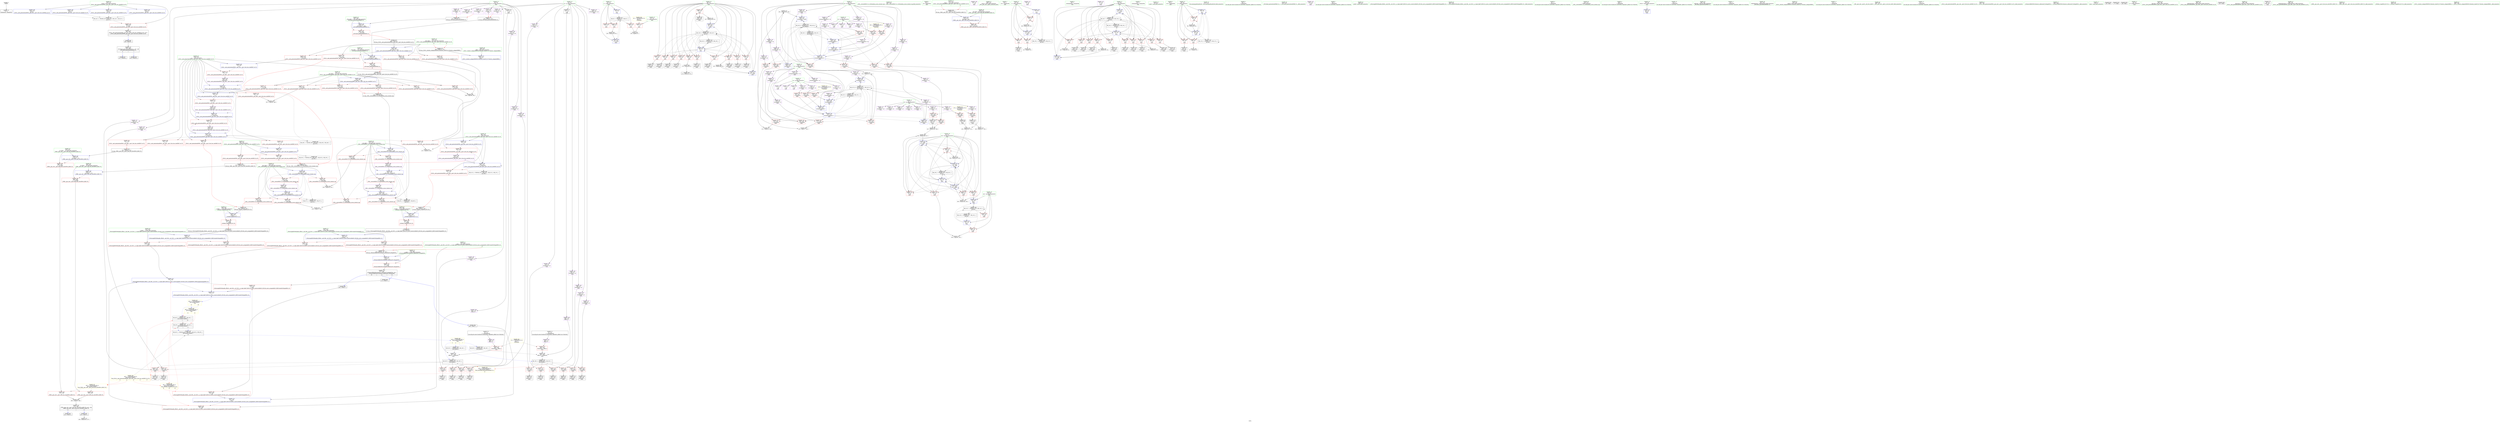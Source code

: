 digraph "SVFG" {
	label="SVFG";

	Node0x55aafab53990 [shape=record,color=grey,label="{NodeID: 0\nNullPtr}"];
	Node0x55aafab53990 -> Node0x55aafac621a0[style=solid];
	Node0x55aafac73ae0 [shape=record,color=blue,label="{NodeID: 360\n370\<--110\nretval\<--\n_ZSt18__next_permutationIPiN9__gnu_cxx5__ops15_Iter_less_iterEEbT_S4_T0_\n}"];
	Node0x55aafac73ae0 -> Node0x55aafac90340[style=dashed];
	Node0x55aafac6f770 [shape=record,color=red,label="{NodeID: 277\n413\<--378\n\<--__i\n_ZSt18__next_permutationIPiN9__gnu_cxx5__ops15_Iter_less_iterEEbT_S4_T0_\n}"];
	Node0x55aafac6f770 -> Node0x55aafac68d50[style=solid];
	Node0x55aafac635b0 [shape=record,color=red,label="{NodeID: 194\n322\<--33\n\<--c\nmain\n}"];
	Node0x55aafac60770 [shape=record,color=black,label="{NodeID: 111\n274\<--273\nidxprom91\<--\nmain\n}"];
	Node0x55aafac5e9e0 [shape=record,color=green,label="{NodeID: 28\n49\<--50\ni2\<--i2_field_insensitive\nmain\n}"];
	Node0x55aafac5e9e0 -> Node0x55aafac645f0[style=solid];
	Node0x55aafac5e9e0 -> Node0x55aafac646c0[style=solid];
	Node0x55aafac5e9e0 -> Node0x55aafac64790[style=solid];
	Node0x55aafac5e9e0 -> Node0x55aafac64860[style=solid];
	Node0x55aafac5e9e0 -> Node0x55aafac64930[style=solid];
	Node0x55aafac5e9e0 -> Node0x55aafac64a00[style=solid];
	Node0x55aafac5e9e0 -> Node0x55aafac64ad0[style=solid];
	Node0x55aafac5e9e0 -> Node0x55aafac64ba0[style=solid];
	Node0x55aafac5e9e0 -> Node0x55aafac64c70[style=solid];
	Node0x55aafac5e9e0 -> Node0x55aafac64d40[style=solid];
	Node0x55aafac5e9e0 -> Node0x55aafac64e10[style=solid];
	Node0x55aafac5e9e0 -> Node0x55aafac71da0[style=solid];
	Node0x55aafac5e9e0 -> Node0x55aafac724f0[style=solid];
	Node0x55aafac5e9e0 -> Node0x55aafac729d0[style=solid];
	Node0x55aafaca3b60 [shape=record,color=yellow,style=double,label="{NodeID: 554\n40V_1 = ENCHI(MR_40V_0)\npts\{420000 440000 \}\nFun[_ZSt16next_permutationIPiEbT_S1_]|{<s0>10}}"];
	Node0x55aafaca3b60:s0 -> Node0x55aafaca56c0[style=dashed,color=red];
	Node0x55aafac7c7a0 [shape=record,color=grey,label="{NodeID: 471\n261 = Binary(260, 256, )\n}"];
	Node0x55aafac7c7a0 -> Node0x55aafac72830[style=solid];
	Node0x55aafac70e30 [shape=record,color=red,label="{NodeID: 305\n570\<--553\n\<--__a.addr\n_ZSt4swapIiENSt9enable_ifIXsr6__and_ISt6__not_ISt15__is_tuple_likeIT_EESt21is_move_constructibleIS3_ESt18is_move_assignableIS3_EEE5valueEvE4typeERS3_SC_\n}"];
	Node0x55aafac70e30 -> Node0x55aafac74710[style=solid];
	Node0x55aafac64c70 [shape=record,color=red,label="{NodeID: 222\n270\<--49\n\<--i2\nmain\n}"];
	Node0x55aafac64c70 -> Node0x55aafac606a0[style=solid];
	Node0x55aafac66720 [shape=record,color=purple,label="{NodeID: 139\n162\<--11\narrayidx36\<--bs\nmain\n}"];
	Node0x55aafac66720 -> Node0x55aafac6da30[style=solid];
	Node0x55aafac61270 [shape=record,color=green,label="{NodeID: 56\n451\<--452\n_ZSt9__reverseIPiEvT_S1_St26random_access_iterator_tag\<--_ZSt9__reverseIPiEvT_S1_St26random_access_iterator_tag_field_insensitive\n}"];
	Node0x55aafacc9a90 [shape=record,color=black,label="{NodeID: 665\n572 = PHI(577, )\n}"];
	Node0x55aafacc9a90 -> Node0x55aafac71240[style=solid];
	Node0x55aafac724f0 [shape=record,color=blue,label="{NodeID: 333\n49\<--207\ni2\<--inc54\nmain\n}"];
	Node0x55aafac724f0 -> Node0x55aafac99590[style=dashed];
	Node0x55aafac6e180 [shape=record,color=red,label="{NodeID: 250\n222\<--221\n\<--arrayidx60\nmain\n}"];
	Node0x55aafac6e180 -> Node0x55aafac7d0a0[style=solid];
	Node0x55aafac67de0 [shape=record,color=purple,label="{NodeID: 167\n176\<--53\narrayidx40\<--ta\nmain\n}"];
	Node0x55aafac67de0 -> Node0x55aafac6db00[style=solid];
	Node0x55aafac62a50 [shape=record,color=black,label="{NodeID: 84\n140\<--139\nidxprom23\<--\nmain\n}"];
	Node0x55aafac4e3d0 [shape=record,color=green,label="{NodeID: 1\n16\<--1\n.str\<--dummyObj\nGlob }"];
	Node0x55aafac73bb0 [shape=record,color=blue,label="{NodeID: 361\n476\<--473\nthis.addr\<--this\n_ZNK9__gnu_cxx5__ops15_Iter_less_iterclIPiS3_EEbT_T0_\n}"];
	Node0x55aafac73bb0 -> Node0x55aafac70060[style=dashed];
	Node0x55aafac6f840 [shape=record,color=red,label="{NodeID: 278\n417\<--378\n\<--__i\n_ZSt18__next_permutationIPiN9__gnu_cxx5__ops15_Iter_less_iterEEbT_S4_T0_\n}"];
	Node0x55aafac6f840 -> Node0x55aafac736d0[style=solid];
	Node0x55aafac63680 [shape=record,color=red,label="{NodeID: 195\n329\<--33\n\<--c\nmain\n}"];
	Node0x55aafac63680 -> Node0x55aafac7bd20[style=solid];
	Node0x55aafac60840 [shape=record,color=black,label="{NodeID: 112\n277\<--276\nconv93\<--\nmain\n}"];
	Node0x55aafac60840 -> Node0x55aafac7caa0[style=solid];
	Node0x55aafac5eab0 [shape=record,color=green,label="{NodeID: 29\n51\<--52\nres\<--res_field_insensitive\nmain\n}"];
	Node0x55aafac5eab0 -> Node0x55aafac64ee0[style=solid];
	Node0x55aafac5eab0 -> Node0x55aafac64fb0[style=solid];
	Node0x55aafac5eab0 -> Node0x55aafac65080[style=solid];
	Node0x55aafac5eab0 -> Node0x55aafac65150[style=solid];
	Node0x55aafac5eab0 -> Node0x55aafac65220[style=solid];
	Node0x55aafac5eab0 -> Node0x55aafac71e70[style=solid];
	Node0x55aafac5eab0 -> Node0x55aafac72420[style=solid];
	Node0x55aafac5eab0 -> Node0x55aafac72690[style=solid];
	Node0x55aafac5eab0 -> Node0x55aafac72900[style=solid];
	Node0x55aafac7c920 [shape=record,color=grey,label="{NodeID: 472\n216 = Binary(215, 211, )\n}"];
	Node0x55aafac7c920 -> Node0x55aafac725c0[style=solid];
	Node0x55aafac70f00 [shape=record,color=red,label="{NodeID: 306\n567\<--555\n\<--__b.addr\n_ZSt4swapIiENSt9enable_ifIXsr6__and_ISt6__not_ISt15__is_tuple_likeIT_EESt21is_move_constructibleIS3_ESt18is_move_assignableIS3_EEE5valueEvE4typeERS3_SC_\n|{<s0>21}}"];
	Node0x55aafac70f00:s0 -> Node0x55aafaccad60[style=solid,color=red];
	Node0x55aafac64d40 [shape=record,color=red,label="{NodeID: 223\n278\<--49\n\<--i2\nmain\n}"];
	Node0x55aafac64d40 -> Node0x55aafac60910[style=solid];
	Node0x55aafac667f0 [shape=record,color=purple,label="{NodeID: 140\n59\<--16\n\<--.str\nmain\n}"];
	Node0x55aafac61370 [shape=record,color=green,label="{NodeID: 57\n469\<--470\nretval\<--retval_field_insensitive\n_ZN9__gnu_cxx5__ops16__iter_less_iterEv\n}"];
	Node0x55aafacc9bd0 [shape=record,color=black,label="{NodeID: 666\n473 = PHI(372, 372, )\n0th arg _ZNK9__gnu_cxx5__ops15_Iter_less_iterclIPiS3_EEbT_T0_ }"];
	Node0x55aafacc9bd0 -> Node0x55aafac73bb0[style=solid];
	Node0x55aafac725c0 [shape=record,color=blue,label="{NodeID: 334\n214\<--216\narrayidx58\<--sub\nmain\n}"];
	Node0x55aafac725c0 -> Node0x55aafac8fb30[style=dashed];
	Node0x55aafac6e250 [shape=record,color=red,label="{NodeID: 251\n226\<--225\n\<--arrayidx62\nmain\n}"];
	Node0x55aafac6e250 -> Node0x55aafac7d0a0[style=solid];
	Node0x55aafac67eb0 [shape=record,color=purple,label="{NodeID: 168\n214\<--53\narrayidx58\<--ta\nmain\n}"];
	Node0x55aafac67eb0 -> Node0x55aafac6e0b0[style=solid];
	Node0x55aafac67eb0 -> Node0x55aafac725c0[style=solid];
	Node0x55aafac62b20 [shape=record,color=black,label="{NodeID: 85\n147\<--146\nidxprom27\<--\nmain\n}"];
	Node0x55aafac5c9e0 [shape=record,color=green,label="{NodeID: 2\n18\<--1\n.str.1\<--dummyObj\nGlob }"];
	Node0x55aafac73c80 [shape=record,color=blue,label="{NodeID: 362\n478\<--474\n__it1.addr\<--__it1\n_ZNK9__gnu_cxx5__ops15_Iter_less_iterclIPiS3_EEbT_T0_\n}"];
	Node0x55aafac73c80 -> Node0x55aafac70130[style=dashed];
	Node0x55aafac6f910 [shape=record,color=red,label="{NodeID: 279\n419\<--378\n\<--__i\n_ZSt18__next_permutationIPiN9__gnu_cxx5__ops15_Iter_less_iterEEbT_S4_T0_\n}"];
	Node0x55aafac6f910 -> Node0x55aafac68e20[style=solid];
	Node0x55aafac63750 [shape=record,color=red,label="{NodeID: 196\n80\<--37\n\<--i\nmain\n}"];
	Node0x55aafac63750 -> Node0x55aafac7d9a0[style=solid];
	Node0x55aafac60910 [shape=record,color=black,label="{NodeID: 113\n279\<--278\nidxprom94\<--\nmain\n}"];
	Node0x55aafac5eb80 [shape=record,color=green,label="{NodeID: 30\n53\<--54\nta\<--ta_field_insensitive\nmain\n}"];
	Node0x55aafac5eb80 -> Node0x55aafac67b70[style=solid];
	Node0x55aafac5eb80 -> Node0x55aafac67c40[style=solid];
	Node0x55aafac5eb80 -> Node0x55aafac67d10[style=solid];
	Node0x55aafac5eb80 -> Node0x55aafac67de0[style=solid];
	Node0x55aafac5eb80 -> Node0x55aafac67eb0[style=solid];
	Node0x55aafac5eb80 -> Node0x55aafac67f80[style=solid];
	Node0x55aafac5eb80 -> Node0x55aafac68050[style=solid];
	Node0x55aafac5eb80 -> Node0x55aafac68120[style=solid];
	Node0x55aafac5eb80 -> Node0x55aafac681f0[style=solid];
	Node0x55aafac7caa0 [shape=record,color=grey,label="{NodeID: 473\n282 = Binary(277, 281, )\n}"];
	Node0x55aafac7caa0 -> Node0x55aafac7cda0[style=solid];
	Node0x55aafac70fd0 [shape=record,color=red,label="{NodeID: 307\n574\<--555\n\<--__b.addr\n_ZSt4swapIiENSt9enable_ifIXsr6__and_ISt6__not_ISt15__is_tuple_likeIT_EESt21is_move_constructibleIS3_ESt18is_move_assignableIS3_EEE5valueEvE4typeERS3_SC_\n}"];
	Node0x55aafac70fd0 -> Node0x55aafac747e0[style=solid];
	Node0x55aafac64e10 [shape=record,color=red,label="{NodeID: 224\n286\<--49\n\<--i2\nmain\n}"];
	Node0x55aafac64e10 -> Node0x55aafac609e0[style=solid];
	Node0x55aafac64e10 -> Node0x55aafac7c320[style=solid];
	Node0x55aafac668c0 [shape=record,color=purple,label="{NodeID: 141\n95\<--16\n\<--.str\nmain\n}"];
	Node0x55aafac61440 [shape=record,color=green,label="{NodeID: 58\n476\<--477\nthis.addr\<--this.addr_field_insensitive\n_ZNK9__gnu_cxx5__ops15_Iter_less_iterclIPiS3_EEbT_T0_\n}"];
	Node0x55aafac61440 -> Node0x55aafac70060[style=solid];
	Node0x55aafac61440 -> Node0x55aafac73bb0[style=solid];
	Node0x55aafacc9de0 [shape=record,color=black,label="{NodeID: 667\n474 = PHI(422, 431, )\n1st arg _ZNK9__gnu_cxx5__ops15_Iter_less_iterclIPiS3_EEbT_T0_ }"];
	Node0x55aafacc9de0 -> Node0x55aafac73c80[style=solid];
	Node0x55aafaca56c0 [shape=record,color=yellow,style=double,label="{NodeID: 584\n40V_1 = ENCHI(MR_40V_0)\npts\{420000 440000 \}\nFun[_ZSt18__next_permutationIPiN9__gnu_cxx5__ops15_Iter_less_iterEEbT_S4_T0_]|{|<s1>11|<s2>12|<s3>13|<s4>17|<s5>17}}"];
	Node0x55aafaca56c0 -> Node0x55aafac91330[style=dashed];
	Node0x55aafaca56c0:s1 -> Node0x55aafaa40170[style=dashed,color=red];
	Node0x55aafaca56c0:s2 -> Node0x55aafaa40170[style=dashed,color=red];
	Node0x55aafaca56c0:s3 -> Node0x55aafaca5ad0[style=dashed,color=red];
	Node0x55aafaca56c0:s4 -> Node0x55aafac98b60[style=dashed,color=red];
	Node0x55aafaca56c0:s5 -> Node0x55aafac9e8a0[style=dashed,color=red];
	Node0x55aafac93160 [shape=record,color=black,label="{NodeID: 501\nMR_28V_4 = PHI(MR_28V_5, MR_28V_3, )\npts\{420000 \}\n|{|<s6>7}}"];
	Node0x55aafac93160 -> Node0x55aafac652f0[style=dashed];
	Node0x55aafac93160 -> Node0x55aafac6d2e0[style=dashed];
	Node0x55aafac93160 -> Node0x55aafac6d480[style=dashed];
	Node0x55aafac93160 -> Node0x55aafac6dca0[style=dashed];
	Node0x55aafac93160 -> Node0x55aafac6e320[style=dashed];
	Node0x55aafac93160 -> Node0x55aafac6e800[style=dashed];
	Node0x55aafac93160:s6 -> Node0x55aafaca3b60[style=dashed,color=red];
	Node0x55aafac72690 [shape=record,color=blue,label="{NodeID: 335\n51\<--249\nres\<--add77\nmain\n}"];
	Node0x55aafac72690 -> Node0x55aafac64ee0[style=dashed];
	Node0x55aafac72690 -> Node0x55aafac64fb0[style=dashed];
	Node0x55aafac72690 -> Node0x55aafac65080[style=dashed];
	Node0x55aafac72690 -> Node0x55aafac65150[style=dashed];
	Node0x55aafac72690 -> Node0x55aafac65220[style=dashed];
	Node0x55aafac72690 -> Node0x55aafac71e70[style=dashed];
	Node0x55aafac72690 -> Node0x55aafac72420[style=dashed];
	Node0x55aafac72690 -> Node0x55aafac72690[style=dashed];
	Node0x55aafac72690 -> Node0x55aafac72900[style=dashed];
	Node0x55aafac72690 -> Node0x55aafaca0bd0[style=dashed];
	Node0x55aafac6e320 [shape=record,color=red,label="{NodeID: 252\n232\<--231\n\<--arrayidx66\nmain\n}"];
	Node0x55aafac6e320 -> Node0x55aafac5ff50[style=solid];
	Node0x55aafac67f80 [shape=record,color=purple,label="{NodeID: 169\n221\<--53\narrayidx60\<--ta\nmain\n}"];
	Node0x55aafac67f80 -> Node0x55aafac6e180[style=solid];
	Node0x55aafac62bf0 [shape=record,color=black,label="{NodeID: 86\n154\<--153\nidxprom31\<--\nmain\n}"];
	Node0x55aafac5ca70 [shape=record,color=green,label="{NodeID: 3\n20\<--1\n_ZZ4mainE2p1\<--dummyObj\nGlob }"];
	Node0x55aafac73d50 [shape=record,color=blue,label="{NodeID: 363\n480\<--475\n__it2.addr\<--__it2\n_ZNK9__gnu_cxx5__ops15_Iter_less_iterclIPiS3_EEbT_T0_\n}"];
	Node0x55aafac73d50 -> Node0x55aafac70200[style=dashed];
	Node0x55aafac6f9e0 [shape=record,color=red,label="{NodeID: 280\n422\<--378\n\<--__i\n_ZSt18__next_permutationIPiN9__gnu_cxx5__ops15_Iter_less_iterEEbT_S4_T0_\n|{<s0>11}}"];
	Node0x55aafac6f9e0:s0 -> Node0x55aafacc9de0[style=solid,color=red];
	Node0x55aafac63820 [shape=record,color=red,label="{NodeID: 197\n89\<--37\n\<--i\nmain\n}"];
	Node0x55aafac63820 -> Node0x55aafac62710[style=solid];
	Node0x55aafac609e0 [shape=record,color=black,label="{NodeID: 114\n289\<--286\nidxprom99\<--\nmain\n}"];
	Node0x55aafac5ec50 [shape=record,color=green,label="{NodeID: 31\n55\<--56\ntb\<--tb_field_insensitive\nmain\n}"];
	Node0x55aafac5ec50 -> Node0x55aafac682c0[style=solid];
	Node0x55aafac5ec50 -> Node0x55aafac68390[style=solid];
	Node0x55aafac5ec50 -> Node0x55aafac68460[style=solid];
	Node0x55aafac5ec50 -> Node0x55aafac68530[style=solid];
	Node0x55aafac5ec50 -> Node0x55aafac68600[style=solid];
	Node0x55aafac5ec50 -> Node0x55aafac686d0[style=solid];
	Node0x55aafac5ec50 -> Node0x55aafac687a0[style=solid];
	Node0x55aafac5ec50 -> Node0x55aafac68870[style=solid];
	Node0x55aafac5ec50 -> Node0x55aafac68940[style=solid];
	Node0x55aafac5ec50 -> Node0x55aafac68a10[style=solid];
	Node0x55aafac7cc20 [shape=record,color=grey,label="{NodeID: 474\n436 = Binary(435, 437, )\n}"];
	Node0x55aafac710a0 [shape=record,color=red,label="{NodeID: 308\n565\<--562\n\<--call\n_ZSt4swapIiENSt9enable_ifIXsr6__and_ISt6__not_ISt15__is_tuple_likeIT_EESt21is_move_constructibleIS3_ESt18is_move_assignableIS3_EEE5valueEvE4typeERS3_SC_\n}"];
	Node0x55aafac710a0 -> Node0x55aafac74640[style=solid];
	Node0x55aafac64ee0 [shape=record,color=red,label="{NodeID: 225\n203\<--51\n\<--res\nmain\n}"];
	Node0x55aafac64ee0 -> Node0x55aafac7c020[style=solid];
	Node0x55aafac66990 [shape=record,color=purple,label="{NodeID: 142\n70\<--18\n\<--.str.1\nmain\n}"];
	Node0x55aafac61510 [shape=record,color=green,label="{NodeID: 59\n478\<--479\n__it1.addr\<--__it1.addr_field_insensitive\n_ZNK9__gnu_cxx5__ops15_Iter_less_iterclIPiS3_EEbT_T0_\n}"];
	Node0x55aafac61510 -> Node0x55aafac70130[style=solid];
	Node0x55aafac61510 -> Node0x55aafac73c80[style=solid];
	Node0x55aafacc9f60 [shape=record,color=black,label="{NodeID: 668\n475 = PHI(423, 433, )\n2nd arg _ZNK9__gnu_cxx5__ops15_Iter_less_iterclIPiS3_EEbT_T0_ }"];
	Node0x55aafacc9f60 -> Node0x55aafac73d50[style=solid];
	Node0x55aafac72760 [shape=record,color=blue,label="{NodeID: 336\n47\<--252\ni1\<--inc78\nmain\n}"];
	Node0x55aafac72760 -> Node0x55aafac99090[style=dashed];
	Node0x55aafac6e3f0 [shape=record,color=red,label="{NodeID: 253\n238\<--237\n\<--arrayidx70\nmain\n}"];
	Node0x55aafac6e3f0 -> Node0x55aafac600f0[style=solid];
	Node0x55aafac68050 [shape=record,color=purple,label="{NodeID: 170\n245\<--53\narrayidx75\<--ta\nmain\n}"];
	Node0x55aafac68050 -> Node0x55aafac6e590[style=solid];
	Node0x55aafac62cc0 [shape=record,color=black,label="{NodeID: 87\n161\<--160\nidxprom35\<--\nmain\n}"];
	Node0x55aafac5cd20 [shape=record,color=green,label="{NodeID: 4\n22\<--1\n_ZZ4mainE2p2\<--dummyObj\nGlob }"];
	Node0x55aafac73e20 [shape=record,color=blue,label="{NodeID: 364\n495\<--493\n__a.addr\<--__a\n_ZSt9iter_swapIPiS0_EvT_T0_\n}"];
	Node0x55aafac73e20 -> Node0x55aafac70470[style=dashed];
	Node0x55aafac6fab0 [shape=record,color=red,label="{NodeID: 281\n431\<--378\n\<--__i\n_ZSt18__next_permutationIPiN9__gnu_cxx5__ops15_Iter_less_iterEEbT_S4_T0_\n|{<s0>12}}"];
	Node0x55aafac6fab0:s0 -> Node0x55aafacc9de0[style=solid,color=red];
	Node0x55aafac638f0 [shape=record,color=red,label="{NodeID: 198\n103\<--37\n\<--i\nmain\n}"];
	Node0x55aafac638f0 -> Node0x55aafac7bea0[style=solid];
	Node0x55aafac60ab0 [shape=record,color=black,label="{NodeID: 115\n295\<--292\nidxprom102\<--\nmain\n}"];
	Node0x55aafac5ed20 [shape=record,color=green,label="{NodeID: 32\n61\<--62\nscanf\<--scanf_field_insensitive\n}"];
	Node0x55aafac7cda0 [shape=record,color=grey,label="{NodeID: 475\n284 = Binary(283, 282, )\n}"];
	Node0x55aafac7cda0 -> Node0x55aafac72900[style=solid];
	Node0x55aafac71170 [shape=record,color=red,label="{NodeID: 309\n569\<--568\n\<--call1\n_ZSt4swapIiENSt9enable_ifIXsr6__and_ISt6__not_ISt15__is_tuple_likeIT_EESt21is_move_constructibleIS3_ESt18is_move_assignableIS3_EEE5valueEvE4typeERS3_SC_\n}"];
	Node0x55aafac71170 -> Node0x55aafac74710[style=solid];
	Node0x55aafac64fb0 [shape=record,color=red,label="{NodeID: 226\n248\<--51\n\<--res\nmain\n}"];
	Node0x55aafac64fb0 -> Node0x55aafac7ba20[style=solid];
	Node0x55aafac66a60 [shape=record,color=purple,label="{NodeID: 143\n585\<--21\noffset_0\<--\n}"];
	Node0x55aafac66a60 -> Node0x55aafac713e0[style=solid];
	Node0x55aafac615e0 [shape=record,color=green,label="{NodeID: 60\n480\<--481\n__it2.addr\<--__it2.addr_field_insensitive\n_ZNK9__gnu_cxx5__ops15_Iter_less_iterclIPiS3_EEbT_T0_\n}"];
	Node0x55aafac615e0 -> Node0x55aafac70200[style=solid];
	Node0x55aafac615e0 -> Node0x55aafac73d50[style=solid];
	Node0x55aafacca0e0 [shape=record,color=black,label="{NodeID: 669\n343 = PHI(309, 317, )\n0th arg _ZSt16next_permutationIPiEbT_S1_ }"];
	Node0x55aafacca0e0 -> Node0x55aafac72eb0[style=solid];
	Node0x55aafac72830 [shape=record,color=blue,label="{NodeID: 337\n259\<--261\narrayidx82\<--sub83\nmain\n}"];
	Node0x55aafac72830 -> Node0x55aafac90030[style=dashed];
	Node0x55aafac6e4c0 [shape=record,color=red,label="{NodeID: 254\n241\<--240\n\<--arrayidx72\nmain\n}"];
	Node0x55aafac6e4c0 -> Node0x55aafac601c0[style=solid];
	Node0x55aafac68120 [shape=record,color=purple,label="{NodeID: 171\n255\<--53\narrayidx80\<--ta\nmain\n}"];
	Node0x55aafac68120 -> Node0x55aafac6e660[style=solid];
	Node0x55aafac62d90 [shape=record,color=black,label="{NodeID: 88\n175\<--174\nidxprom39\<--\nmain\n}"];
	Node0x55aafac5cde0 [shape=record,color=green,label="{NodeID: 5\n24\<--1\n.str.2\<--dummyObj\nGlob }"];
	Node0x55aafac73ef0 [shape=record,color=blue,label="{NodeID: 365\n497\<--494\n__b.addr\<--__b\n_ZSt9iter_swapIPiS0_EvT_T0_\n}"];
	Node0x55aafac73ef0 -> Node0x55aafac70540[style=dashed];
	Node0x55aafac6fb80 [shape=record,color=red,label="{NodeID: 282\n440\<--378\n\<--__i\n_ZSt18__next_permutationIPiN9__gnu_cxx5__ops15_Iter_less_iterEEbT_S4_T0_\n|{<s0>13}}"];
	Node0x55aafac6fb80:s0 -> Node0x55aafaccaa60[style=solid,color=red];
	Node0x55aafac639c0 [shape=record,color=red,label="{NodeID: 199\n86\<--39\n\<--j\nmain\n}"];
	Node0x55aafac639c0 -> Node0x55aafac7d520[style=solid];
	Node0x55aafac65470 [shape=record,color=black,label="{NodeID: 116\n342\<--360\n_ZSt16next_permutationIPiEbT_S1__ret\<--call\n_ZSt16next_permutationIPiEbT_S1_\n|{<s0>6|<s1>7}}"];
	Node0x55aafac65470:s0 -> Node0x55aafacc9060[style=solid,color=blue];
	Node0x55aafac65470:s1 -> Node0x55aafacc91c0[style=solid,color=blue];
	Node0x55aafac5ee20 [shape=record,color=green,label="{NodeID: 33\n111\<--112\nllvm.memcpy.p0i8.p0i8.i64\<--llvm.memcpy.p0i8.p0i8.i64_field_insensitive\n}"];
	Node0x55aafac7cf20 [shape=record,color=grey,label="{NodeID: 476\n202 = Binary(197, 201, )\n}"];
	Node0x55aafac7cf20 -> Node0x55aafac7c020[style=solid];
	Node0x55aafac71240 [shape=record,color=red,label="{NodeID: 310\n573\<--572\n\<--call2\n_ZSt4swapIiENSt9enable_ifIXsr6__and_ISt6__not_ISt15__is_tuple_likeIT_EESt21is_move_constructibleIS3_ESt18is_move_assignableIS3_EEE5valueEvE4typeERS3_SC_\n}"];
	Node0x55aafac71240 -> Node0x55aafac747e0[style=solid];
	Node0x55aafac65080 [shape=record,color=red,label="{NodeID: 227\n283\<--51\n\<--res\nmain\n}"];
	Node0x55aafac65080 -> Node0x55aafac7cda0[style=solid];
	Node0x55aafac66b30 [shape=record,color=purple,label="{NodeID: 144\n588\<--23\noffset_0\<--\n}"];
	Node0x55aafac66b30 -> Node0x55aafac714b0[style=solid];
	Node0x55aafac616b0 [shape=record,color=green,label="{NodeID: 61\n495\<--496\n__a.addr\<--__a.addr_field_insensitive\n_ZSt9iter_swapIPiS0_EvT_T0_\n}"];
	Node0x55aafac616b0 -> Node0x55aafac70470[style=solid];
	Node0x55aafac616b0 -> Node0x55aafac73e20[style=solid];
	Node0x55aafacca260 [shape=record,color=black,label="{NodeID: 670\n344 = PHI(311, 319, )\n1st arg _ZSt16next_permutationIPiEbT_S1_ }"];
	Node0x55aafacca260 -> Node0x55aafac72f80[style=solid];
	Node0x55aafac72900 [shape=record,color=blue,label="{NodeID: 338\n51\<--284\nres\<--add97\nmain\n}"];
	Node0x55aafac72900 -> Node0x55aafac64ee0[style=dashed];
	Node0x55aafac72900 -> Node0x55aafac64fb0[style=dashed];
	Node0x55aafac72900 -> Node0x55aafac65080[style=dashed];
	Node0x55aafac72900 -> Node0x55aafac65150[style=dashed];
	Node0x55aafac72900 -> Node0x55aafac65220[style=dashed];
	Node0x55aafac72900 -> Node0x55aafac71e70[style=dashed];
	Node0x55aafac72900 -> Node0x55aafac72420[style=dashed];
	Node0x55aafac72900 -> Node0x55aafac72690[style=dashed];
	Node0x55aafac72900 -> Node0x55aafac72900[style=dashed];
	Node0x55aafac72900 -> Node0x55aafaca0bd0[style=dashed];
	Node0x55aafac6e590 [shape=record,color=red,label="{NodeID: 255\n246\<--245\n\<--arrayidx75\nmain\n}"];
	Node0x55aafac6e590 -> Node0x55aafac7bba0[style=solid];
	Node0x55aafac681f0 [shape=record,color=purple,label="{NodeID: 172\n296\<--53\narrayidx103\<--ta\nmain\n}"];
	Node0x55aafac681f0 -> Node0x55aafac72c40[style=solid];
	Node0x55aafac62e60 [shape=record,color=black,label="{NodeID: 89\n179\<--178\nidxprom41\<--\nmain\n}"];
	Node0x55aafac5cea0 [shape=record,color=green,label="{NodeID: 6\n58\<--1\n\<--dummyObj\nCan only get source location for instruction, argument, global var or function.}"];
	Node0x55aafac73fc0 [shape=record,color=blue,label="{NodeID: 366\n512\<--508\n__first.addr\<--__first\n_ZSt9__reverseIPiEvT_S1_St26random_access_iterator_tag\n}"];
	Node0x55aafac73fc0 -> Node0x55aafac70610[style=dashed];
	Node0x55aafac73fc0 -> Node0x55aafac706e0[style=dashed];
	Node0x55aafac73fc0 -> Node0x55aafac707b0[style=dashed];
	Node0x55aafac73fc0 -> Node0x55aafac70880[style=dashed];
	Node0x55aafac73fc0 -> Node0x55aafac74230[style=dashed];
	Node0x55aafac73fc0 -> Node0x55aafac9dea0[style=dashed];
	Node0x55aafac6fc50 [shape=record,color=red,label="{NodeID: 283\n455\<--378\n\<--__i\n_ZSt18__next_permutationIPiN9__gnu_cxx5__ops15_Iter_less_iterEEbT_S4_T0_\n}"];
	Node0x55aafac6fc50 -> Node0x55aafac7d220[style=solid];
	Node0x55aafac63a90 [shape=record,color=red,label="{NodeID: 200\n92\<--39\n\<--j\nmain\n}"];
	Node0x55aafac63a90 -> Node0x55aafac627e0[style=solid];
	Node0x55aafac65540 [shape=record,color=black,label="{NodeID: 117\n367\<--466\n_ZSt18__next_permutationIPiN9__gnu_cxx5__ops15_Iter_less_iterEEbT_S4_T0__ret\<--\n_ZSt18__next_permutationIPiN9__gnu_cxx5__ops15_Iter_less_iterEEbT_S4_T0_\n|{<s0>10}}"];
	Node0x55aafac65540:s0 -> Node0x55aafacc9390[style=solid,color=blue];
	Node0x55aafac5ef20 [shape=record,color=green,label="{NodeID: 34\n313\<--314\n_ZSt16next_permutationIPiEbT_S1_\<--_ZSt16next_permutationIPiEbT_S1__field_insensitive\n}"];
	Node0x55aafac7d0a0 [shape=record,color=grey,label="{NodeID: 477\n227 = cmp(222, 226, )\n}"];
	Node0x55aafac71310 [shape=record,color=red,label="{NodeID: 311\n582\<--579\n\<--__t.addr\n_ZSt4moveIRiEONSt16remove_referenceIT_E4typeEOS2_\n}"];
	Node0x55aafac71310 -> Node0x55aafac656e0[style=solid];
	Node0x55aafac65150 [shape=record,color=red,label="{NodeID: 228\n301\<--51\n\<--res\nmain\n}"];
	Node0x55aafac65150 -> Node0x55aafac7d3a0[style=solid];
	Node0x55aafac66c00 [shape=record,color=purple,label="{NodeID: 145\n324\<--24\n\<--.str.2\nmain\n}"];
	Node0x55aafac61780 [shape=record,color=green,label="{NodeID: 62\n497\<--498\n__b.addr\<--__b.addr_field_insensitive\n_ZSt9iter_swapIPiS0_EvT_T0_\n}"];
	Node0x55aafac61780 -> Node0x55aafac70540[style=solid];
	Node0x55aafac61780 -> Node0x55aafac73ef0[style=solid];
	Node0x55aafacca3e0 [shape=record,color=black,label="{NodeID: 671\n551 = PHI(501, )\n0th arg _ZSt4swapIiENSt9enable_ifIXsr6__and_ISt6__not_ISt15__is_tuple_likeIT_EESt21is_move_constructibleIS3_ESt18is_move_assignableIS3_EEE5valueEvE4typeERS3_SC_ }"];
	Node0x55aafacca3e0 -> Node0x55aafac744a0[style=solid];
	Node0x55aafaca5ad0 [shape=record,color=yellow,style=double,label="{NodeID: 588\n40V_1 = ENCHI(MR_40V_0)\npts\{420000 440000 \}\nFun[_ZSt9iter_swapIPiS0_EvT_T0_]|{<s0>18|<s1>18|<s2>18}}"];
	Node0x55aafaca5ad0:s0 -> Node0x55aafac710a0[style=dashed,color=red];
	Node0x55aafaca5ad0:s1 -> Node0x55aafac71170[style=dashed,color=red];
	Node0x55aafaca5ad0:s2 -> Node0x55aafac74710[style=dashed,color=red];
	Node0x55aafac729d0 [shape=record,color=blue,label="{NodeID: 339\n49\<--287\ni2\<--inc98\nmain\n}"];
	Node0x55aafac729d0 -> Node0x55aafac99590[style=dashed];
	Node0x55aafac6e660 [shape=record,color=red,label="{NodeID: 256\n256\<--255\n\<--arrayidx80\nmain\n}"];
	Node0x55aafac6e660 -> Node0x55aafac7c7a0[style=solid];
	Node0x55aafac682c0 [shape=record,color=purple,label="{NodeID: 173\n144\<--55\narrayinit.begin25\<--tb\nmain\n}"];
	Node0x55aafac682c0 -> Node0x55aafac721b0[style=solid];
	Node0x55aafac62f30 [shape=record,color=black,label="{NodeID: 90\n185\<--184\nidxprom44\<--\nmain\n}"];
	Node0x55aafac5d710 [shape=record,color=green,label="{NodeID: 7\n64\<--1\n\<--dummyObj\nCan only get source location for instruction, argument, global var or function.}"];
	Node0x55aafac74090 [shape=record,color=blue,label="{NodeID: 367\n514\<--509\n__last.addr\<--__last\n_ZSt9__reverseIPiEvT_S1_St26random_access_iterator_tag\n}"];
	Node0x55aafac74090 -> Node0x55aafac70950[style=dashed];
	Node0x55aafac74090 -> Node0x55aafac70a20[style=dashed];
	Node0x55aafac74090 -> Node0x55aafac74160[style=dashed];
	Node0x55aafac74090 -> Node0x55aafac9e3a0[style=dashed];
	Node0x55aafac6fd20 [shape=record,color=red,label="{NodeID: 284\n423\<--380\n\<--__ii\n_ZSt18__next_permutationIPiN9__gnu_cxx5__ops15_Iter_less_iterEEbT_S4_T0_\n|{<s0>11}}"];
	Node0x55aafac6fd20:s0 -> Node0x55aafacc9f60[style=solid,color=red];
	Node0x55aafac63b60 [shape=record,color=red,label="{NodeID: 201\n98\<--39\n\<--j\nmain\n}"];
	Node0x55aafac63b60 -> Node0x55aafac7c4a0[style=solid];
	Node0x55aafac65610 [shape=record,color=black,label="{NodeID: 118\n472\<--490\n_ZNK9__gnu_cxx5__ops15_Iter_less_iterclIPiS3_EEbT_T0__ret\<--cmp\n_ZNK9__gnu_cxx5__ops15_Iter_less_iterclIPiS3_EEbT_T0_\n|{<s0>11|<s1>12}}"];
	Node0x55aafac65610:s0 -> Node0x55aafacc9590[style=solid,color=blue];
	Node0x55aafac65610:s1 -> Node0x55aafacc96a0[style=solid,color=blue];
	Node0x55aafac5f020 [shape=record,color=green,label="{NodeID: 35\n326\<--327\nprintf\<--printf_field_insensitive\n}"];
	Node0x55aafaca4240 [shape=record,color=yellow,style=double,label="{NodeID: 561\n2V_1 = ENCHI(MR_2V_0)\npts\{1 \}\nFun[main]}"];
	Node0x55aafaca4240 -> Node0x55aafac713e0[style=dashed];
	Node0x55aafaca4240 -> Node0x55aafac714b0[style=dashed];
	Node0x55aafac7d220 [shape=record,color=grey,label="{NodeID: 478\n457 = cmp(455, 456, )\n}"];
	Node0x55aafac713e0 [shape=record,color=red,label="{NodeID: 312\n586\<--585\ndummyVal\<--offset_0\nmain\n}"];
	Node0x55aafac713e0 -> Node0x55aafac71a60[style=solid];
	Node0x55aafac65220 [shape=record,color=red,label="{NodeID: 229\n305\<--51\n\<--res\nmain\n}"];
	Node0x55aafac65220 -> Node0x55aafac72d10[style=solid];
	Node0x55aafac66cd0 [shape=record,color=purple,label="{NodeID: 146\n124\<--41\narrayidx15\<--p1\nmain\n}"];
	Node0x55aafac66cd0 -> Node0x55aafac652f0[style=solid];
	Node0x55aafac61850 [shape=record,color=green,label="{NodeID: 63\n504\<--505\n_ZSt4swapIiENSt9enable_ifIXsr6__and_ISt6__not_ISt15__is_tuple_likeIT_EESt21is_move_constructibleIS3_ESt18is_move_assignableIS3_EEE5valueEvE4typeERS3_SC_\<--_ZSt4swapIiENSt9enable_ifIXsr6__and_ISt6__not_ISt15__is_tuple_likeIT_EESt21is_move_constructibleIS3_ESt18is_move_assignableIS3_EEE5valueEvE4typeERS3_SC__field_insensitive\n}"];
	Node0x55aafacca4f0 [shape=record,color=black,label="{NodeID: 672\n552 = PHI(502, )\n1st arg _ZSt4swapIiENSt9enable_ifIXsr6__and_ISt6__not_ISt15__is_tuple_likeIT_EESt21is_move_constructibleIS3_ESt18is_move_assignableIS3_EEE5valueEvE4typeERS3_SC_ }"];
	Node0x55aafacca4f0 -> Node0x55aafac74570[style=solid];
	Node0x55aafac72aa0 [shape=record,color=blue,label="{NodeID: 340\n290\<--122\narrayidx100\<--\nmain\n}"];
	Node0x55aafac72aa0 -> Node0x55aafac90030[style=dashed];
	Node0x55aafac6e730 [shape=record,color=red,label="{NodeID: 257\n260\<--259\n\<--arrayidx82\nmain\n}"];
	Node0x55aafac6e730 -> Node0x55aafac7c7a0[style=solid];
	Node0x55aafac68390 [shape=record,color=purple,label="{NodeID: 174\n151\<--55\narrayinit.element29\<--tb\nmain\n}"];
	Node0x55aafac68390 -> Node0x55aafac72280[style=solid];
	Node0x55aafac63000 [shape=record,color=black,label="{NodeID: 91\n188\<--187\nidxprom46\<--\nmain\n}"];
	Node0x55aafac5d7d0 [shape=record,color=green,label="{NodeID: 8\n82\<--1\n\<--dummyObj\nCan only get source location for instruction, argument, global var or function.}"];
	Node0x55aafac9dea0 [shape=record,color=black,label="{NodeID: 534\nMR_67V_3 = PHI(MR_67V_2, MR_67V_4, )\npts\{513 \}\n}"];
	Node0x55aafac74160 [shape=record,color=blue,label="{NodeID: 368\n514\<--524\n__last.addr\<--incdec.ptr\n_ZSt9__reverseIPiEvT_S1_St26random_access_iterator_tag\n}"];
	Node0x55aafac74160 -> Node0x55aafac70af0[style=dashed];
	Node0x55aafac74160 -> Node0x55aafac70bc0[style=dashed];
	Node0x55aafac74160 -> Node0x55aafac70c90[style=dashed];
	Node0x55aafac74160 -> Node0x55aafac74300[style=dashed];
	Node0x55aafac74160 -> Node0x55aafac9e3a0[style=dashed];
	Node0x55aafac6fdf0 [shape=record,color=red,label="{NodeID: 285\n445\<--380\n\<--__ii\n_ZSt18__next_permutationIPiN9__gnu_cxx5__ops15_Iter_less_iterEEbT_S4_T0_\n|{<s0>15}}"];
	Node0x55aafac6fdf0:s0 -> Node0x55aafaccafb0[style=solid,color=red];
	Node0x55aafac63c30 [shape=record,color=red,label="{NodeID: 202\n302\<--45\n\<--ans\nmain\n}"];
	Node0x55aafac63c30 -> Node0x55aafac7d3a0[style=solid];
	Node0x55aafac656e0 [shape=record,color=black,label="{NodeID: 119\n577\<--582\n_ZSt4moveIRiEONSt16remove_referenceIT_E4typeEOS2__ret\<--\n_ZSt4moveIRiEONSt16remove_referenceIT_E4typeEOS2_\n|{<s0>20|<s1>21|<s2>22}}"];
	Node0x55aafac656e0:s0 -> Node0x55aafacc9810[style=solid,color=blue];
	Node0x55aafac656e0:s1 -> Node0x55aafacc9950[style=solid,color=blue];
	Node0x55aafac656e0:s2 -> Node0x55aafacc9a90[style=solid,color=blue];
	Node0x55aafac5f120 [shape=record,color=green,label="{NodeID: 36\n345\<--346\n__first.addr\<--__first.addr_field_insensitive\n_ZSt16next_permutationIPiEbT_S1_\n}"];
	Node0x55aafac5f120 -> Node0x55aafac6eb40[style=solid];
	Node0x55aafac5f120 -> Node0x55aafac72eb0[style=solid];
	Node0x55aafac7d3a0 [shape=record,color=grey,label="{NodeID: 479\n303 = cmp(301, 302, )\n}"];
	Node0x55aafac714b0 [shape=record,color=red,label="{NodeID: 313\n589\<--588\ndummyVal\<--offset_0\nmain\n}"];
	Node0x55aafac714b0 -> Node0x55aafac71b30[style=solid];
	Node0x55aafac652f0 [shape=record,color=red,label="{NodeID: 230\n125\<--124\n\<--arrayidx15\nmain\n}"];
	Node0x55aafac652f0 -> Node0x55aafac628b0[style=solid];
	Node0x55aafac66da0 [shape=record,color=purple,label="{NodeID: 147\n131\<--41\narrayidx18\<--p1\nmain\n}"];
	Node0x55aafac66da0 -> Node0x55aafac6d2e0[style=solid];
	Node0x55aafac61950 [shape=record,color=green,label="{NodeID: 64\n510\<--511\n\<--field_insensitive\n_ZSt9__reverseIPiEvT_S1_St26random_access_iterator_tag\n}"];
	Node0x55aafacca600 [shape=record,color=black,label="{NodeID: 673\n368 = PHI(355, )\n0th arg _ZSt18__next_permutationIPiN9__gnu_cxx5__ops15_Iter_less_iterEEbT_S4_T0_ }"];
	Node0x55aafacca600 -> Node0x55aafac73050[style=solid];
	Node0x55aafac72b70 [shape=record,color=blue,label="{NodeID: 341\n47\<--293\ni1\<--inc101\nmain\n}"];
	Node0x55aafac72b70 -> Node0x55aafac99090[style=dashed];
	Node0x55aafac6e800 [shape=record,color=red,label="{NodeID: 258\n267\<--266\n\<--arrayidx86\nmain\n}"];
	Node0x55aafac6e800 -> Node0x55aafac605d0[style=solid];
	Node0x55aafac68460 [shape=record,color=purple,label="{NodeID: 175\n158\<--55\narrayinit.element33\<--tb\nmain\n}"];
	Node0x55aafac68460 -> Node0x55aafac72350[style=solid];
	Node0x55aafac630d0 [shape=record,color=black,label="{NodeID: 92\n191\<--190\nidxprom48\<--\nmain\n}"];
	Node0x55aafac5d890 [shape=record,color=green,label="{NodeID: 9\n109\<--1\n\<--dummyObj\nCan only get source location for instruction, argument, global var or function.}"];
	Node0x55aafac9e3a0 [shape=record,color=black,label="{NodeID: 535\nMR_69V_3 = PHI(MR_69V_2, MR_69V_5, )\npts\{515 \}\n}"];
	Node0x55aafac74230 [shape=record,color=blue,label="{NodeID: 369\n512\<--535\n__first.addr\<--incdec.ptr2\n_ZSt9__reverseIPiEvT_S1_St26random_access_iterator_tag\n}"];
	Node0x55aafac74230 -> Node0x55aafac706e0[style=dashed];
	Node0x55aafac74230 -> Node0x55aafac707b0[style=dashed];
	Node0x55aafac74230 -> Node0x55aafac70880[style=dashed];
	Node0x55aafac74230 -> Node0x55aafac74230[style=dashed];
	Node0x55aafac74230 -> Node0x55aafac9dea0[style=dashed];
	Node0x55aafac6fec0 [shape=record,color=red,label="{NodeID: 286\n432\<--382\n\<--__j\n_ZSt18__next_permutationIPiN9__gnu_cxx5__ops15_Iter_less_iterEEbT_S4_T0_\n}"];
	Node0x55aafac6fec0 -> Node0x55aafac68ef0[style=solid];
	Node0x55aafac63d00 [shape=record,color=red,label="{NodeID: 203\n323\<--45\n\<--ans\nmain\n}"];
	Node0x55aafac657b0 [shape=record,color=purple,label="{NodeID: 120\n91\<--4\narrayidx\<--ps\nmain\n}"];
	Node0x55aafac5f1f0 [shape=record,color=green,label="{NodeID: 37\n347\<--348\n__last.addr\<--__last.addr_field_insensitive\n_ZSt16next_permutationIPiEbT_S1_\n}"];
	Node0x55aafac5f1f0 -> Node0x55aafac6ec10[style=solid];
	Node0x55aafac5f1f0 -> Node0x55aafac72f80[style=solid];
	Node0x55aafaca4430 [shape=record,color=yellow,style=double,label="{NodeID: 563\n6V_1 = ENCHI(MR_6V_0)\npts\{32 \}\nFun[main]}"];
	Node0x55aafaca4430 -> Node0x55aafac63410[style=dashed];
	Node0x55aafac7d520 [shape=record,color=grey,label="{NodeID: 480\n87 = cmp(86, 82, )\n}"];
	Node0x55aafac71580 [shape=record,color=blue,label="{NodeID: 314\n29\<--58\nretval\<--\nmain\n}"];
	Node0x55aafac6d250 [shape=record,color=red,label="{NodeID: 231\n128\<--127\n\<--arrayidx17\nmain\n}"];
	Node0x55aafac6d250 -> Node0x55aafac71f40[style=solid];
	Node0x55aafac66e70 [shape=record,color=purple,label="{NodeID: 148\n138\<--41\narrayidx22\<--p1\nmain\n}"];
	Node0x55aafac66e70 -> Node0x55aafac6d480[style=solid];
	Node0x55aafac61a20 [shape=record,color=green,label="{NodeID: 65\n512\<--513\n__first.addr\<--__first.addr_field_insensitive\n_ZSt9__reverseIPiEvT_S1_St26random_access_iterator_tag\n}"];
	Node0x55aafac61a20 -> Node0x55aafac70610[style=solid];
	Node0x55aafac61a20 -> Node0x55aafac706e0[style=solid];
	Node0x55aafac61a20 -> Node0x55aafac707b0[style=solid];
	Node0x55aafac61a20 -> Node0x55aafac70880[style=solid];
	Node0x55aafac61a20 -> Node0x55aafac73fc0[style=solid];
	Node0x55aafac61a20 -> Node0x55aafac74230[style=solid];
	Node0x55aafacca710 [shape=record,color=black,label="{NodeID: 674\n369 = PHI(356, )\n1st arg _ZSt18__next_permutationIPiN9__gnu_cxx5__ops15_Iter_less_iterEEbT_S4_T0_ }"];
	Node0x55aafacca710 -> Node0x55aafac73120[style=solid];
	Node0x55aafac72c40 [shape=record,color=blue,label="{NodeID: 342\n296\<--122\narrayidx103\<--\nmain\n}"];
	Node0x55aafac72c40 -> Node0x55aafac8fb30[style=dashed];
	Node0x55aafac6e8d0 [shape=record,color=red,label="{NodeID: 259\n273\<--272\n\<--arrayidx90\nmain\n}"];
	Node0x55aafac6e8d0 -> Node0x55aafac60770[style=solid];
	Node0x55aafac68530 [shape=record,color=purple,label="{NodeID: 176\n180\<--55\narrayidx42\<--tb\nmain\n}"];
	Node0x55aafac68530 -> Node0x55aafac6dbd0[style=solid];
	Node0x55aafac631a0 [shape=record,color=black,label="{NodeID: 93\n194\<--193\nidxprom50\<--\nmain\n}"];
	Node0x55aafac5d990 [shape=record,color=green,label="{NodeID: 10\n110\<--1\n\<--dummyObj\nCan only get source location for instruction, argument, global var or function.}"];
	Node0x55aafac9e8a0 [shape=record,color=black,label="{NodeID: 536\nMR_40V_2 = PHI(MR_40V_1, MR_40V_3, )\npts\{420000 440000 \}\n|{<s0>15|<s1>17}}"];
	Node0x55aafac9e8a0:s0 -> Node0x55aafac91330[style=dashed,color=blue];
	Node0x55aafac9e8a0:s1 -> Node0x55aafac91330[style=dashed,color=blue];
	Node0x55aafac74300 [shape=record,color=blue,label="{NodeID: 370\n514\<--538\n__last.addr\<--incdec.ptr3\n_ZSt9__reverseIPiEvT_S1_St26random_access_iterator_tag\n}"];
	Node0x55aafac74300 -> Node0x55aafac70af0[style=dashed];
	Node0x55aafac74300 -> Node0x55aafac70bc0[style=dashed];
	Node0x55aafac74300 -> Node0x55aafac70c90[style=dashed];
	Node0x55aafac74300 -> Node0x55aafac74300[style=dashed];
	Node0x55aafac74300 -> Node0x55aafac9e3a0[style=dashed];
	Node0x55aafac6ff90 [shape=record,color=red,label="{NodeID: 287\n441\<--382\n\<--__j\n_ZSt18__next_permutationIPiN9__gnu_cxx5__ops15_Iter_less_iterEEbT_S4_T0_\n|{<s0>13}}"];
	Node0x55aafac6ff90:s0 -> Node0x55aafaccabe0[style=solid,color=red];
	Node0x55aafac63dd0 [shape=record,color=red,label="{NodeID: 204\n166\<--47\n\<--i1\nmain\n}"];
	Node0x55aafac63dd0 -> Node0x55aafac7dca0[style=solid];
	Node0x55aafac65880 [shape=record,color=purple,label="{NodeID: 121\n94\<--4\narrayidx9\<--ps\nmain\n}"];
	Node0x55aafac5f2c0 [shape=record,color=green,label="{NodeID: 38\n349\<--350\nagg.tmp\<--agg.tmp_field_insensitive\n_ZSt16next_permutationIPiEbT_S1_\n}"];
	Node0x55aafac7d6a0 [shape=record,color=grey,label="{NodeID: 481\n529 = cmp(527, 528, )\n}"];
	Node0x55aafac71650 [shape=record,color=blue,label="{NodeID: 315\n33\<--64\nc\<--\nmain\n}"];
	Node0x55aafac71650 -> Node0x55aafac9edd0[style=dashed];
	Node0x55aafac6d2e0 [shape=record,color=red,label="{NodeID: 232\n132\<--131\n\<--arrayidx18\nmain\n}"];
	Node0x55aafac6d2e0 -> Node0x55aafac62980[style=solid];
	Node0x55aafac66f40 [shape=record,color=purple,label="{NodeID: 149\n186\<--41\narrayidx45\<--p1\nmain\n}"];
	Node0x55aafac66f40 -> Node0x55aafac6dca0[style=solid];
	Node0x55aafac61af0 [shape=record,color=green,label="{NodeID: 66\n514\<--515\n__last.addr\<--__last.addr_field_insensitive\n_ZSt9__reverseIPiEvT_S1_St26random_access_iterator_tag\n}"];
	Node0x55aafac61af0 -> Node0x55aafac70950[style=solid];
	Node0x55aafac61af0 -> Node0x55aafac70a20[style=solid];
	Node0x55aafac61af0 -> Node0x55aafac70af0[style=solid];
	Node0x55aafac61af0 -> Node0x55aafac70bc0[style=solid];
	Node0x55aafac61af0 -> Node0x55aafac70c90[style=solid];
	Node0x55aafac61af0 -> Node0x55aafac74090[style=solid];
	Node0x55aafac61af0 -> Node0x55aafac74160[style=solid];
	Node0x55aafac61af0 -> Node0x55aafac74300[style=solid];
	Node0x55aafacca850 [shape=record,color=black,label="{NodeID: 675\n543 = PHI(374, 374, )\n0th arg _ZSt19__iterator_categoryIPiENSt15iterator_traitsIT_E17iterator_categoryERKS2_ }"];
	Node0x55aafacca850 -> Node0x55aafac743d0[style=solid];
	Node0x55aafac72d10 [shape=record,color=blue,label="{NodeID: 343\n45\<--305\nans\<--\nmain\n}"];
	Node0x55aafac72d10 -> Node0x55aafac91860[style=dashed];
	Node0x55aafac6e9a0 [shape=record,color=red,label="{NodeID: 260\n276\<--275\n\<--arrayidx92\nmain\n}"];
	Node0x55aafac6e9a0 -> Node0x55aafac60840[style=solid];
	Node0x55aafac68600 [shape=record,color=purple,label="{NodeID: 177\n200\<--55\narrayidx53\<--tb\nmain\n}"];
	Node0x55aafac68600 -> Node0x55aafac6df10[style=solid];
	Node0x55aafac63270 [shape=record,color=black,label="{NodeID: 94\n197\<--196\nconv\<--\nmain\n}"];
	Node0x55aafac63270 -> Node0x55aafac7cf20[style=solid];
	Node0x55aafac5da90 [shape=record,color=green,label="{NodeID: 11\n116\<--1\n\<--dummyObj\nCan only get source location for instruction, argument, global var or function.}"];
	Node0x55aafac9edd0 [shape=record,color=black,label="{NodeID: 537\nMR_8V_3 = PHI(MR_8V_4, MR_8V_2, )\npts\{34 \}\n}"];
	Node0x55aafac9edd0 -> Node0x55aafac634e0[style=dashed];
	Node0x55aafac9edd0 -> Node0x55aafac635b0[style=dashed];
	Node0x55aafac9edd0 -> Node0x55aafac63680[style=dashed];
	Node0x55aafac9edd0 -> Node0x55aafac72de0[style=dashed];
	Node0x55aafac743d0 [shape=record,color=blue,label="{NodeID: 371\n546\<--543\n.addr\<--\n_ZSt19__iterator_categoryIPiENSt15iterator_traitsIT_E17iterator_categoryERKS2_\n}"];
	Node0x55aafac70060 [shape=record,color=red,label="{NodeID: 288\n485\<--476\nthis1\<--this.addr\n_ZNK9__gnu_cxx5__ops15_Iter_less_iterclIPiS3_EEbT_T0_\n}"];
	Node0x55aafac63ea0 [shape=record,color=red,label="{NodeID: 205\n174\<--47\n\<--i1\nmain\n}"];
	Node0x55aafac63ea0 -> Node0x55aafac62d90[style=solid];
	Node0x55aafac65950 [shape=record,color=purple,label="{NodeID: 122\n189\<--4\narrayidx47\<--ps\nmain\n}"];
	Node0x55aafac5f390 [shape=record,color=green,label="{NodeID: 39\n351\<--352\nundef.agg.tmp\<--undef.agg.tmp_field_insensitive\n_ZSt16next_permutationIPiEbT_S1_\n}"];
	Node0x55aafacaa470 [shape=record,color=yellow,style=double,label="{NodeID: 648\n40V_2 = CSCHI(MR_40V_1)\npts\{420000 440000 \}\nCS[]|{<s0>6|<s1>6|<s2>7|<s3>7}}"];
	Node0x55aafacaa470:s0 -> Node0x55aafac97260[style=dashed,color=blue];
	Node0x55aafacaa470:s1 -> Node0x55aafaca15d0[style=dashed,color=blue];
	Node0x55aafacaa470:s2 -> Node0x55aafac93160[style=dashed,color=blue];
	Node0x55aafacaa470:s3 -> Node0x55aafaca10d0[style=dashed,color=blue];
	Node0x55aafac7d820 [shape=record,color=grey,label="{NodeID: 482\n68 = cmp(66, 67, )\n}"];
	Node0x55aafac71720 [shape=record,color=blue,label="{NodeID: 316\n37\<--58\ni\<--\nmain\n}"];
	Node0x55aafac71720 -> Node0x55aafac63750[style=dashed];
	Node0x55aafac71720 -> Node0x55aafac63820[style=dashed];
	Node0x55aafac71720 -> Node0x55aafac638f0[style=dashed];
	Node0x55aafac71720 -> Node0x55aafac71990[style=dashed];
	Node0x55aafac71720 -> Node0x55aafac9f2d0[style=dashed];
	Node0x55aafac6d3b0 [shape=record,color=red,label="{NodeID: 233\n135\<--134\n\<--arrayidx20\nmain\n}"];
	Node0x55aafac6d3b0 -> Node0x55aafac72010[style=solid];
	Node0x55aafac67010 [shape=record,color=purple,label="{NodeID: 150\n231\<--41\narrayidx66\<--p1\nmain\n}"];
	Node0x55aafac67010 -> Node0x55aafac6e320[style=solid];
	Node0x55aafac61bc0 [shape=record,color=green,label="{NodeID: 67\n544\<--545\nretval\<--retval_field_insensitive\n_ZSt19__iterator_categoryIPiENSt15iterator_traitsIT_E17iterator_categoryERKS2_\n}"];
	Node0x55aafaccaa60 [shape=record,color=black,label="{NodeID: 676\n493 = PHI(440, 531, )\n0th arg _ZSt9iter_swapIPiS0_EvT_T0_ }"];
	Node0x55aafaccaa60 -> Node0x55aafac73e20[style=solid];
	Node0x55aafac72de0 [shape=record,color=blue,label="{NodeID: 344\n33\<--330\nc\<--inc118\nmain\n}"];
	Node0x55aafac72de0 -> Node0x55aafac9edd0[style=dashed];
	Node0x55aafac6ea70 [shape=record,color=red,label="{NodeID: 261\n281\<--280\n\<--arrayidx95\nmain\n}"];
	Node0x55aafac6ea70 -> Node0x55aafac7caa0[style=solid];
	Node0x55aafac686d0 [shape=record,color=purple,label="{NodeID: 178\n210\<--55\narrayidx56\<--tb\nmain\n}"];
	Node0x55aafac686d0 -> Node0x55aafac6dfe0[style=solid];
	Node0x55aafac63340 [shape=record,color=black,label="{NodeID: 95\n199\<--198\nidxprom52\<--\nmain\n}"];
	Node0x55aafac5dbc0 [shape=record,color=green,label="{NodeID: 12\n122\<--1\n\<--dummyObj\nCan only get source location for instruction, argument, global var or function.}"];
	Node0x55aafac9f2d0 [shape=record,color=black,label="{NodeID: 538\nMR_10V_2 = PHI(MR_10V_4, MR_10V_1, )\npts\{38 \}\n}"];
	Node0x55aafac9f2d0 -> Node0x55aafac71720[style=dashed];
	Node0x55aafac744a0 [shape=record,color=blue,label="{NodeID: 372\n553\<--551\n__a.addr\<--__a\n_ZSt4swapIiENSt9enable_ifIXsr6__and_ISt6__not_ISt15__is_tuple_likeIT_EESt21is_move_constructibleIS3_ESt18is_move_assignableIS3_EEE5valueEvE4typeERS3_SC_\n}"];
	Node0x55aafac744a0 -> Node0x55aafac70d60[style=dashed];
	Node0x55aafac744a0 -> Node0x55aafac70e30[style=dashed];
	Node0x55aafac70130 [shape=record,color=red,label="{NodeID: 289\n486\<--478\n\<--__it1.addr\n_ZNK9__gnu_cxx5__ops15_Iter_less_iterclIPiS3_EEbT_T0_\n}"];
	Node0x55aafac70130 -> Node0x55aafac702d0[style=solid];
	Node0x55aafac63f70 [shape=record,color=red,label="{NodeID: 206\n184\<--47\n\<--i1\nmain\n}"];
	Node0x55aafac63f70 -> Node0x55aafac62f30[style=solid];
	Node0x55aafac65a20 [shape=record,color=purple,label="{NodeID: 123\n195\<--4\narrayidx51\<--ps\nmain\n}"];
	Node0x55aafac65a20 -> Node0x55aafac6de40[style=solid];
	Node0x55aafac5f460 [shape=record,color=green,label="{NodeID: 40\n358\<--359\n_ZN9__gnu_cxx5__ops16__iter_less_iterEv\<--_ZN9__gnu_cxx5__ops16__iter_less_iterEv_field_insensitive\n}"];
	Node0x55aafacaa600 [shape=record,color=yellow,style=double,label="{NodeID: 649\n40V_3 = CSCHI(MR_40V_1)\npts\{420000 440000 \}\nCS[]|{<s0>15|<s1>15}}"];
	Node0x55aafacaa600:s0 -> Node0x55aafac98b60[style=dashed,color=red];
	Node0x55aafacaa600:s1 -> Node0x55aafac9e8a0[style=dashed,color=red];
	Node0x55aafac7d9a0 [shape=record,color=grey,label="{NodeID: 483\n81 = cmp(80, 82, )\n}"];
	Node0x55aafac717f0 [shape=record,color=blue,label="{NodeID: 317\n39\<--58\nj\<--\nmain\n}"];
	Node0x55aafac717f0 -> Node0x55aafac639c0[style=dashed];
	Node0x55aafac717f0 -> Node0x55aafac63a90[style=dashed];
	Node0x55aafac717f0 -> Node0x55aafac63b60[style=dashed];
	Node0x55aafac717f0 -> Node0x55aafac717f0[style=dashed];
	Node0x55aafac717f0 -> Node0x55aafac718c0[style=dashed];
	Node0x55aafac717f0 -> Node0x55aafac9f7d0[style=dashed];
	Node0x55aafac6d480 [shape=record,color=red,label="{NodeID: 234\n139\<--138\n\<--arrayidx22\nmain\n}"];
	Node0x55aafac6d480 -> Node0x55aafac62a50[style=solid];
	Node0x55aafac670e0 [shape=record,color=purple,label="{NodeID: 151\n266\<--41\narrayidx86\<--p1\nmain\n}"];
	Node0x55aafac670e0 -> Node0x55aafac6e800[style=solid];
	Node0x55aafac61c90 [shape=record,color=green,label="{NodeID: 68\n546\<--547\n.addr\<--.addr_field_insensitive\n_ZSt19__iterator_categoryIPiENSt15iterator_traitsIT_E17iterator_categoryERKS2_\n}"];
	Node0x55aafac61c90 -> Node0x55aafac743d0[style=solid];
	Node0x55aafaccabe0 [shape=record,color=black,label="{NodeID: 677\n494 = PHI(441, 532, )\n1st arg _ZSt9iter_swapIPiS0_EvT_T0_ }"];
	Node0x55aafaccabe0 -> Node0x55aafac73ef0[style=solid];
	Node0x55aafac72eb0 [shape=record,color=blue,label="{NodeID: 345\n345\<--343\n__first.addr\<--__first\n_ZSt16next_permutationIPiEbT_S1_\n}"];
	Node0x55aafac72eb0 -> Node0x55aafac6eb40[style=dashed];
	Node0x55aafac6eb40 [shape=record,color=red,label="{NodeID: 262\n355\<--345\n\<--__first.addr\n_ZSt16next_permutationIPiEbT_S1_\n|{<s0>10}}"];
	Node0x55aafac6eb40:s0 -> Node0x55aafacca600[style=solid,color=red];
	Node0x55aafac687a0 [shape=record,color=purple,label="{NodeID: 179\n225\<--55\narrayidx62\<--tb\nmain\n}"];
	Node0x55aafac687a0 -> Node0x55aafac6e250[style=solid];
	Node0x55aafac5fb40 [shape=record,color=black,label="{NodeID: 96\n209\<--206\nidxprom55\<--\nmain\n}"];
	Node0x55aafac5dcc0 [shape=record,color=green,label="{NodeID: 13\n437\<--1\n\<--dummyObj\nCan only get source location for instruction, argument, global var or function.}"];
	Node0x55aafac9f7d0 [shape=record,color=black,label="{NodeID: 539\nMR_12V_2 = PHI(MR_12V_3, MR_12V_1, )\npts\{40 \}\n}"];
	Node0x55aafac9f7d0 -> Node0x55aafac717f0[style=dashed];
	Node0x55aafac9f7d0 -> Node0x55aafac9f7d0[style=dashed];
	Node0x55aafac74570 [shape=record,color=blue,label="{NodeID: 373\n555\<--552\n__b.addr\<--__b\n_ZSt4swapIiENSt9enable_ifIXsr6__and_ISt6__not_ISt15__is_tuple_likeIT_EESt21is_move_constructibleIS3_ESt18is_move_assignableIS3_EEE5valueEvE4typeERS3_SC_\n}"];
	Node0x55aafac74570 -> Node0x55aafac70f00[style=dashed];
	Node0x55aafac74570 -> Node0x55aafac70fd0[style=dashed];
	Node0x55aafac70200 [shape=record,color=red,label="{NodeID: 290\n488\<--480\n\<--__it2.addr\n_ZNK9__gnu_cxx5__ops15_Iter_less_iterclIPiS3_EEbT_T0_\n}"];
	Node0x55aafac70200 -> Node0x55aafac703a0[style=solid];
	Node0x55aafac64040 [shape=record,color=red,label="{NodeID: 207\n212\<--47\n\<--i1\nmain\n}"];
	Node0x55aafac64040 -> Node0x55aafac5fc10[style=solid];
	Node0x55aafac65af0 [shape=record,color=purple,label="{NodeID: 124\n234\<--4\narrayidx68\<--ps\nmain\n}"];
	Node0x55aafac5f560 [shape=record,color=green,label="{NodeID: 41\n361\<--362\n_ZSt18__next_permutationIPiN9__gnu_cxx5__ops15_Iter_less_iterEEbT_S4_T0_\<--_ZSt18__next_permutationIPiN9__gnu_cxx5__ops15_Iter_less_iterEEbT_S4_T0__field_insensitive\n}"];
	Node0x55aafac7db20 [shape=record,color=grey,label="{NodeID: 484\n520 = cmp(518, 519, )\n}"];
	Node0x55aafac718c0 [shape=record,color=blue,label="{NodeID: 318\n39\<--99\nj\<--inc\nmain\n}"];
	Node0x55aafac718c0 -> Node0x55aafac639c0[style=dashed];
	Node0x55aafac718c0 -> Node0x55aafac63a90[style=dashed];
	Node0x55aafac718c0 -> Node0x55aafac63b60[style=dashed];
	Node0x55aafac718c0 -> Node0x55aafac717f0[style=dashed];
	Node0x55aafac718c0 -> Node0x55aafac718c0[style=dashed];
	Node0x55aafac718c0 -> Node0x55aafac9f7d0[style=dashed];
	Node0x55aafac6d550 [shape=record,color=red,label="{NodeID: 235\n142\<--141\n\<--arrayidx24\nmain\n}"];
	Node0x55aafac6d550 -> Node0x55aafac720e0[style=solid];
	Node0x55aafac671b0 [shape=record,color=purple,label="{NodeID: 152\n317\<--41\narraydecay111\<--p1\nmain\n|{<s0>7}}"];
	Node0x55aafac671b0:s0 -> Node0x55aafacca0e0[style=solid,color=red];
	Node0x55aafac61d60 [shape=record,color=green,label="{NodeID: 69\n553\<--554\n__a.addr\<--__a.addr_field_insensitive\n_ZSt4swapIiENSt9enable_ifIXsr6__and_ISt6__not_ISt15__is_tuple_likeIT_EESt21is_move_constructibleIS3_ESt18is_move_assignableIS3_EEE5valueEvE4typeERS3_SC_\n}"];
	Node0x55aafac61d60 -> Node0x55aafac70d60[style=solid];
	Node0x55aafac61d60 -> Node0x55aafac70e30[style=solid];
	Node0x55aafac61d60 -> Node0x55aafac744a0[style=solid];
	Node0x55aafaccad60 [shape=record,color=black,label="{NodeID: 678\n578 = PHI(561, 567, 557, )\n0th arg _ZSt4moveIRiEONSt16remove_referenceIT_E4typeEOS2_ }"];
	Node0x55aafaccad60 -> Node0x55aafac748b0[style=solid];
	Node0x55aafac72f80 [shape=record,color=blue,label="{NodeID: 346\n347\<--344\n__last.addr\<--__last\n_ZSt16next_permutationIPiEbT_S1_\n}"];
	Node0x55aafac72f80 -> Node0x55aafac6ec10[style=dashed];
	Node0x55aafac6ec10 [shape=record,color=red,label="{NodeID: 263\n356\<--347\n\<--__last.addr\n_ZSt16next_permutationIPiEbT_S1_\n|{<s0>10}}"];
	Node0x55aafac6ec10:s0 -> Node0x55aafacca710[style=solid,color=red];
	Node0x55aafac68870 [shape=record,color=purple,label="{NodeID: 180\n259\<--55\narrayidx82\<--tb\nmain\n}"];
	Node0x55aafac68870 -> Node0x55aafac6e730[style=solid];
	Node0x55aafac68870 -> Node0x55aafac72830[style=solid];
	Node0x55aafac5fc10 [shape=record,color=black,label="{NodeID: 97\n213\<--212\nidxprom57\<--\nmain\n}"];
	Node0x55aafac5ddc0 [shape=record,color=green,label="{NodeID: 14\n4\<--5\nps\<--ps_field_insensitive\nGlob }"];
	Node0x55aafac5ddc0 -> Node0x55aafac657b0[style=solid];
	Node0x55aafac5ddc0 -> Node0x55aafac65880[style=solid];
	Node0x55aafac5ddc0 -> Node0x55aafac65950[style=solid];
	Node0x55aafac5ddc0 -> Node0x55aafac65a20[style=solid];
	Node0x55aafac5ddc0 -> Node0x55aafac65af0[style=solid];
	Node0x55aafac5ddc0 -> Node0x55aafac65bc0[style=solid];
	Node0x55aafac5ddc0 -> Node0x55aafac65c90[style=solid];
	Node0x55aafac5ddc0 -> Node0x55aafac65d60[style=solid];
	Node0x55aafac9fcd0 [shape=record,color=black,label="{NodeID: 540\nMR_14V_2 = PHI(MR_14V_7, MR_14V_1, )\npts\{46 \}\n}"];
	Node0x55aafac9fcd0 -> Node0x55aafac71c00[style=dashed];
	Node0x55aafac74640 [shape=record,color=blue,label="{NodeID: 374\n557\<--565\n__tmp\<--\n_ZSt4swapIiENSt9enable_ifIXsr6__and_ISt6__not_ISt15__is_tuple_likeIT_EESt21is_move_constructibleIS3_ESt18is_move_assignableIS3_EEE5valueEvE4typeERS3_SC_\n}"];
	Node0x55aafac74640 -> Node0x55aafac71170[style=dashed];
	Node0x55aafac74640 -> Node0x55aafac71240[style=dashed];
	Node0x55aafac702d0 [shape=record,color=red,label="{NodeID: 291\n487\<--486\n\<--\n_ZNK9__gnu_cxx5__ops15_Iter_less_iterclIPiS3_EEbT_T0_\n}"];
	Node0x55aafac702d0 -> Node0x55aafac7e2a0[style=solid];
	Node0x55aafac64110 [shape=record,color=red,label="{NodeID: 208\n219\<--47\n\<--i1\nmain\n}"];
	Node0x55aafac64110 -> Node0x55aafac5fce0[style=solid];
	Node0x55aafac65bc0 [shape=record,color=purple,label="{NodeID: 125\n240\<--4\narrayidx72\<--ps\nmain\n}"];
	Node0x55aafac65bc0 -> Node0x55aafac6e4c0[style=solid];
	Node0x55aafac5f660 [shape=record,color=green,label="{NodeID: 42\n370\<--371\nretval\<--retval_field_insensitive\n_ZSt18__next_permutationIPiN9__gnu_cxx5__ops15_Iter_less_iterEEbT_S4_T0_\n}"];
	Node0x55aafac5f660 -> Node0x55aafac6ece0[style=solid];
	Node0x55aafac5f660 -> Node0x55aafac731f0[style=solid];
	Node0x55aafac5f660 -> Node0x55aafac73460[style=solid];
	Node0x55aafac5f660 -> Node0x55aafac73a10[style=solid];
	Node0x55aafac5f660 -> Node0x55aafac73ae0[style=solid];
	Node0x55aafac7dca0 [shape=record,color=grey,label="{NodeID: 485\n167 = cmp(166, 82, )\n}"];
	Node0x55aafac71990 [shape=record,color=blue,label="{NodeID: 319\n37\<--104\ni\<--inc12\nmain\n}"];
	Node0x55aafac71990 -> Node0x55aafac63750[style=dashed];
	Node0x55aafac71990 -> Node0x55aafac63820[style=dashed];
	Node0x55aafac71990 -> Node0x55aafac638f0[style=dashed];
	Node0x55aafac71990 -> Node0x55aafac71990[style=dashed];
	Node0x55aafac71990 -> Node0x55aafac9f2d0[style=dashed];
	Node0x55aafac6d620 [shape=record,color=red,label="{NodeID: 236\n146\<--145\n\<--arrayidx26\nmain\n}"];
	Node0x55aafac6d620 -> Node0x55aafac62b20[style=solid];
	Node0x55aafac67280 [shape=record,color=purple,label="{NodeID: 153\n318\<--41\narraydecay112\<--p1\nmain\n}"];
	Node0x55aafac61e30 [shape=record,color=green,label="{NodeID: 70\n555\<--556\n__b.addr\<--__b.addr_field_insensitive\n_ZSt4swapIiENSt9enable_ifIXsr6__and_ISt6__not_ISt15__is_tuple_likeIT_EESt21is_move_constructibleIS3_ESt18is_move_assignableIS3_EEE5valueEvE4typeERS3_SC_\n}"];
	Node0x55aafac61e30 -> Node0x55aafac70f00[style=solid];
	Node0x55aafac61e30 -> Node0x55aafac70fd0[style=solid];
	Node0x55aafac61e30 -> Node0x55aafac74570[style=solid];
	Node0x55aafaccafb0 [shape=record,color=black,label="{NodeID: 679\n508 = PHI(445, 459, )\n0th arg _ZSt9__reverseIPiEvT_S1_St26random_access_iterator_tag }"];
	Node0x55aafaccafb0 -> Node0x55aafac73fc0[style=solid];
	Node0x55aafac73050 [shape=record,color=blue,label="{NodeID: 347\n374\<--368\n__first.addr\<--__first\n_ZSt18__next_permutationIPiN9__gnu_cxx5__ops15_Iter_less_iterEEbT_S4_T0_\n}"];
	Node0x55aafac73050 -> Node0x55aafac6edb0[style=dashed];
	Node0x55aafac73050 -> Node0x55aafac6ee80[style=dashed];
	Node0x55aafac73050 -> Node0x55aafac6ef50[style=dashed];
	Node0x55aafac73050 -> Node0x55aafac6f020[style=dashed];
	Node0x55aafac6ece0 [shape=record,color=red,label="{NodeID: 264\n466\<--370\n\<--retval\n_ZSt18__next_permutationIPiN9__gnu_cxx5__ops15_Iter_less_iterEEbT_S4_T0_\n}"];
	Node0x55aafac6ece0 -> Node0x55aafac65540[style=solid];
	Node0x55aafac68940 [shape=record,color=purple,label="{NodeID: 181\n280\<--55\narrayidx95\<--tb\nmain\n}"];
	Node0x55aafac68940 -> Node0x55aafac6ea70[style=solid];
	Node0x55aafac5fce0 [shape=record,color=black,label="{NodeID: 98\n220\<--219\nidxprom59\<--\nmain\n}"];
	Node0x55aafac5dec0 [shape=record,color=green,label="{NodeID: 15\n6\<--10\nas\<--as_field_insensitive\nGlob }"];
	Node0x55aafac5dec0 -> Node0x55aafac65e30[style=solid];
	Node0x55aafac5dec0 -> Node0x55aafac65f00[style=solid];
	Node0x55aafac5dec0 -> Node0x55aafac65fd0[style=solid];
	Node0x55aafac5dec0 -> Node0x55aafac660a0[style=solid];
	Node0x55aafac5dec0 -> Node0x55aafac66170[style=solid];
	Node0x55aafac5dec0 -> Node0x55aafac66240[style=solid];
	Node0x55aafaca01d0 [shape=record,color=black,label="{NodeID: 541\nMR_16V_2 = PHI(MR_16V_6, MR_16V_1, )\npts\{48 \}\n}"];
	Node0x55aafaca01d0 -> Node0x55aafac71cd0[style=dashed];
	Node0x55aafac74710 [shape=record,color=blue,label="{NodeID: 375\n570\<--569\n\<--\n_ZSt4swapIiENSt9enable_ifIXsr6__and_ISt6__not_ISt15__is_tuple_likeIT_EESt21is_move_constructibleIS3_ESt18is_move_assignableIS3_EEE5valueEvE4typeERS3_SC_\n}"];
	Node0x55aafac74710 -> Node0x55aafac71240[style=dashed];
	Node0x55aafac74710 -> Node0x55aafac747e0[style=dashed];
	Node0x55aafac703a0 [shape=record,color=red,label="{NodeID: 292\n489\<--488\n\<--\n_ZNK9__gnu_cxx5__ops15_Iter_less_iterclIPiS3_EEbT_T0_\n}"];
	Node0x55aafac703a0 -> Node0x55aafac7e2a0[style=solid];
	Node0x55aafac641e0 [shape=record,color=red,label="{NodeID: 209\n229\<--47\n\<--i1\nmain\n}"];
	Node0x55aafac641e0 -> Node0x55aafac5fe80[style=solid];
	Node0x55aafac65c90 [shape=record,color=purple,label="{NodeID: 126\n269\<--4\narrayidx88\<--ps\nmain\n}"];
	Node0x55aafac5f730 [shape=record,color=green,label="{NodeID: 43\n372\<--373\n__comp\<--__comp_field_insensitive\n_ZSt18__next_permutationIPiN9__gnu_cxx5__ops15_Iter_less_iterEEbT_S4_T0_\n|{<s0>11|<s1>12}}"];
	Node0x55aafac5f730:s0 -> Node0x55aafacc9bd0[style=solid,color=red];
	Node0x55aafac5f730:s1 -> Node0x55aafacc9bd0[style=solid,color=red];
	Node0x55aafacaaab0 [shape=record,color=yellow,style=double,label="{NodeID: 652\n40V_2 = CSCHI(MR_40V_1)\npts\{420000 440000 \}\nCS[]|{<s0>13|<s1>19}}"];
	Node0x55aafacaaab0:s0 -> Node0x55aafacaa600[style=dashed,color=blue];
	Node0x55aafacaaab0:s1 -> Node0x55aafac98b60[style=dashed,color=blue];
	Node0x55aafac7de20 [shape=record,color=grey,label="{NodeID: 486\n170 = cmp(169, 82, )\n}"];
	Node0x55aafac7de20 -> Node0x55aafac7b300[style=solid];
	Node0x55aafac71a60 [shape=record,color=blue, style = dotted,label="{NodeID: 320\n584\<--586\noffset_0\<--dummyVal\nmain\n}"];
	Node0x55aafac71a60 -> Node0x55aafac93160[style=dashed];
	Node0x55aafac6d6f0 [shape=record,color=red,label="{NodeID: 237\n149\<--148\n\<--arrayidx28\nmain\n}"];
	Node0x55aafac6d6f0 -> Node0x55aafac721b0[style=solid];
	Node0x55aafac67350 [shape=record,color=purple,label="{NodeID: 154\n319\<--41\nadd.ptr113\<--p1\nmain\n|{<s0>7}}"];
	Node0x55aafac67350:s0 -> Node0x55aafacca260[style=solid,color=red];
	Node0x55aafac61f00 [shape=record,color=green,label="{NodeID: 71\n557\<--558\n__tmp\<--__tmp_field_insensitive\n_ZSt4swapIiENSt9enable_ifIXsr6__and_ISt6__not_ISt15__is_tuple_likeIT_EESt21is_move_constructibleIS3_ESt18is_move_assignableIS3_EEE5valueEvE4typeERS3_SC_\n|{|<s1>22}}"];
	Node0x55aafac61f00 -> Node0x55aafac74640[style=solid];
	Node0x55aafac61f00:s1 -> Node0x55aafaccad60[style=solid,color=red];
	Node0x55aafaccb100 [shape=record,color=black,label="{NodeID: 680\n509 = PHI(446, 460, )\n1st arg _ZSt9__reverseIPiEvT_S1_St26random_access_iterator_tag }"];
	Node0x55aafaccb100 -> Node0x55aafac74090[style=solid];
	Node0x55aafac97260 [shape=record,color=black,label="{NodeID: 514\nMR_30V_5 = PHI(MR_30V_6, MR_30V_4, )\npts\{440000 \}\n|{|<s6>6}}"];
	Node0x55aafac97260 -> Node0x55aafac6d620[style=dashed];
	Node0x55aafac97260 -> Node0x55aafac6d7c0[style=dashed];
	Node0x55aafac97260 -> Node0x55aafac6d960[style=dashed];
	Node0x55aafac97260 -> Node0x55aafac6dd70[style=dashed];
	Node0x55aafac97260 -> Node0x55aafac6e3f0[style=dashed];
	Node0x55aafac97260 -> Node0x55aafac6e8d0[style=dashed];
	Node0x55aafac97260:s6 -> Node0x55aafaca3b60[style=dashed,color=red];
	Node0x55aafac73120 [shape=record,color=blue,label="{NodeID: 348\n376\<--369\n__last.addr\<--__last\n_ZSt18__next_permutationIPiN9__gnu_cxx5__ops15_Iter_less_iterEEbT_S4_T0_\n}"];
	Node0x55aafac73120 -> Node0x55aafac6f0f0[style=dashed];
	Node0x55aafac73120 -> Node0x55aafac6f1c0[style=dashed];
	Node0x55aafac73120 -> Node0x55aafac6f290[style=dashed];
	Node0x55aafac73120 -> Node0x55aafac6f360[style=dashed];
	Node0x55aafac73120 -> Node0x55aafac6f430[style=dashed];
	Node0x55aafac73120 -> Node0x55aafac6f500[style=dashed];
	Node0x55aafac6edb0 [shape=record,color=red,label="{NodeID: 265\n394\<--374\n\<--__first.addr\n_ZSt18__next_permutationIPiN9__gnu_cxx5__ops15_Iter_less_iterEEbT_S4_T0_\n}"];
	Node0x55aafac6edb0 -> Node0x55aafac7e120[style=solid];
	Node0x55aafac68a10 [shape=record,color=purple,label="{NodeID: 182\n290\<--55\narrayidx100\<--tb\nmain\n}"];
	Node0x55aafac68a10 -> Node0x55aafac72aa0[style=solid];
	Node0x55aafac5fdb0 [shape=record,color=black,label="{NodeID: 99\n224\<--223\nidxprom61\<--\nmain\n}"];
	Node0x55aafac5dfc0 [shape=record,color=green,label="{NodeID: 16\n11\<--15\nbs\<--bs_field_insensitive\nGlob }"];
	Node0x55aafac5dfc0 -> Node0x55aafac66310[style=solid];
	Node0x55aafac5dfc0 -> Node0x55aafac663e0[style=solid];
	Node0x55aafac5dfc0 -> Node0x55aafac664b0[style=solid];
	Node0x55aafac5dfc0 -> Node0x55aafac66580[style=solid];
	Node0x55aafac5dfc0 -> Node0x55aafac66650[style=solid];
	Node0x55aafac5dfc0 -> Node0x55aafac66720[style=solid];
	Node0x55aafaca06d0 [shape=record,color=black,label="{NodeID: 542\nMR_18V_2 = PHI(MR_18V_6, MR_18V_1, )\npts\{50 \}\n}"];
	Node0x55aafaca06d0 -> Node0x55aafac71da0[style=dashed];
	Node0x55aafac747e0 [shape=record,color=blue,label="{NodeID: 376\n574\<--573\n\<--\n_ZSt4swapIiENSt9enable_ifIXsr6__and_ISt6__not_ISt15__is_tuple_likeIT_EESt21is_move_constructibleIS3_ESt18is_move_assignableIS3_EEE5valueEvE4typeERS3_SC_\n|{<s0>18}}"];
	Node0x55aafac747e0:s0 -> Node0x55aafacaaab0[style=dashed,color=blue];
	Node0x55aafac70470 [shape=record,color=red,label="{NodeID: 293\n501\<--495\n\<--__a.addr\n_ZSt9iter_swapIPiS0_EvT_T0_\n|{<s0>18}}"];
	Node0x55aafac70470:s0 -> Node0x55aafacca3e0[style=solid,color=red];
	Node0x55aafac642b0 [shape=record,color=red,label="{NodeID: 210\n243\<--47\n\<--i1\nmain\n}"];
	Node0x55aafac642b0 -> Node0x55aafac60290[style=solid];
	Node0x55aafac65d60 [shape=record,color=purple,label="{NodeID: 127\n275\<--4\narrayidx92\<--ps\nmain\n}"];
	Node0x55aafac65d60 -> Node0x55aafac6e9a0[style=solid];
	Node0x55aafac5f800 [shape=record,color=green,label="{NodeID: 44\n374\<--375\n__first.addr\<--__first.addr_field_insensitive\n_ZSt18__next_permutationIPiN9__gnu_cxx5__ops15_Iter_less_iterEEbT_S4_T0_\n|{|<s5>14|<s6>16}}"];
	Node0x55aafac5f800 -> Node0x55aafac6edb0[style=solid];
	Node0x55aafac5f800 -> Node0x55aafac6ee80[style=solid];
	Node0x55aafac5f800 -> Node0x55aafac6ef50[style=solid];
	Node0x55aafac5f800 -> Node0x55aafac6f020[style=solid];
	Node0x55aafac5f800 -> Node0x55aafac73050[style=solid];
	Node0x55aafac5f800:s5 -> Node0x55aafacca850[style=solid,color=red];
	Node0x55aafac5f800:s6 -> Node0x55aafacca850[style=solid,color=red];
	Node0x55aafac7dfa0 [shape=record,color=grey,label="{NodeID: 487\n407 = cmp(405, 406, )\n}"];
	Node0x55aafac71b30 [shape=record,color=blue, style = dotted,label="{NodeID: 321\n587\<--589\noffset_0\<--dummyVal\nmain\n}"];
	Node0x55aafac71b30 -> Node0x55aafac97260[style=dashed];
	Node0x55aafac6d7c0 [shape=record,color=red,label="{NodeID: 238\n153\<--152\n\<--arrayidx30\nmain\n}"];
	Node0x55aafac6d7c0 -> Node0x55aafac62bf0[style=solid];
	Node0x55aafac67420 [shape=record,color=purple,label="{NodeID: 155\n145\<--43\narrayidx26\<--p2\nmain\n}"];
	Node0x55aafac67420 -> Node0x55aafac6d620[style=solid];
	Node0x55aafac61fd0 [shape=record,color=green,label="{NodeID: 72\n563\<--564\n_ZSt4moveIRiEONSt16remove_referenceIT_E4typeEOS2_\<--_ZSt4moveIRiEONSt16remove_referenceIT_E4typeEOS2__field_insensitive\n}"];
	Node0x55aafac731f0 [shape=record,color=blue,label="{NodeID: 349\n370\<--110\nretval\<--\n_ZSt18__next_permutationIPiN9__gnu_cxx5__ops15_Iter_less_iterEEbT_S4_T0_\n}"];
	Node0x55aafac731f0 -> Node0x55aafac90340[style=dashed];
	Node0x55aafac6ee80 [shape=record,color=red,label="{NodeID: 266\n400\<--374\n\<--__first.addr\n_ZSt18__next_permutationIPiN9__gnu_cxx5__ops15_Iter_less_iterEEbT_S4_T0_\n}"];
	Node0x55aafac6ee80 -> Node0x55aafac732c0[style=solid];
	Node0x55aafac68ae0 [shape=record,color=purple,label="{NodeID: 183\n584\<--107\noffset_0\<--\n}"];
	Node0x55aafac68ae0 -> Node0x55aafac71a60[style=solid];
	Node0x55aafac5fe80 [shape=record,color=black,label="{NodeID: 100\n230\<--229\nidxprom65\<--\nmain\n}"];
	Node0x55aafac5e0c0 [shape=record,color=green,label="{NodeID: 17\n26\<--27\nmain\<--main_field_insensitive\n}"];
	Node0x55aafaca0bd0 [shape=record,color=black,label="{NodeID: 543\nMR_20V_2 = PHI(MR_20V_6, MR_20V_1, )\npts\{52 \}\n}"];
	Node0x55aafaca0bd0 -> Node0x55aafac71e70[style=dashed];
	Node0x55aafac7b300 [shape=record,color=black,label="{NodeID: 460\n172 = PHI(110, 170, )\n}"];
	Node0x55aafac748b0 [shape=record,color=blue,label="{NodeID: 377\n579\<--578\n__t.addr\<--__t\n_ZSt4moveIRiEONSt16remove_referenceIT_E4typeEOS2_\n}"];
	Node0x55aafac748b0 -> Node0x55aafac71310[style=dashed];
	Node0x55aafac70540 [shape=record,color=red,label="{NodeID: 294\n502\<--497\n\<--__b.addr\n_ZSt9iter_swapIPiS0_EvT_T0_\n|{<s0>18}}"];
	Node0x55aafac70540:s0 -> Node0x55aafacca4f0[style=solid,color=red];
	Node0x55aafac64380 [shape=record,color=red,label="{NodeID: 211\n251\<--47\n\<--i1\nmain\n}"];
	Node0x55aafac64380 -> Node0x55aafac60360[style=solid];
	Node0x55aafac64380 -> Node0x55aafac7b8a0[style=solid];
	Node0x55aafac65e30 [shape=record,color=purple,label="{NodeID: 128\n71\<--6\n\<--as\nmain\n}"];
	Node0x55aafac5f8d0 [shape=record,color=green,label="{NodeID: 45\n376\<--377\n__last.addr\<--__last.addr_field_insensitive\n_ZSt18__next_permutationIPiN9__gnu_cxx5__ops15_Iter_less_iterEEbT_S4_T0_\n}"];
	Node0x55aafac5f8d0 -> Node0x55aafac6f0f0[style=solid];
	Node0x55aafac5f8d0 -> Node0x55aafac6f1c0[style=solid];
	Node0x55aafac5f8d0 -> Node0x55aafac6f290[style=solid];
	Node0x55aafac5f8d0 -> Node0x55aafac6f360[style=solid];
	Node0x55aafac5f8d0 -> Node0x55aafac6f430[style=solid];
	Node0x55aafac5f8d0 -> Node0x55aafac6f500[style=solid];
	Node0x55aafac5f8d0 -> Node0x55aafac73120[style=solid];
	Node0x55aafacc5e40 [shape=record,color=black,label="{NodeID: 654\n60 = PHI()\n}"];
	Node0x55aafaca4b30 [shape=record,color=yellow,style=double,label="{NodeID: 571\n22V_1 = ENCHI(MR_22V_0)\npts\{50000 \}\nFun[main]}"];
	Node0x55aafaca4b30 -> Node0x55aafac6de40[style=dashed];
	Node0x55aafaca4b30 -> Node0x55aafac6e4c0[style=dashed];
	Node0x55aafaca4b30 -> Node0x55aafac6e9a0[style=dashed];
	Node0x55aafac7e120 [shape=record,color=grey,label="{NodeID: 488\n396 = cmp(394, 395, )\n}"];
	Node0x55aafac71c00 [shape=record,color=blue,label="{NodeID: 322\n45\<--116\nans\<--\nmain\n}"];
	Node0x55aafac71c00 -> Node0x55aafac63c30[style=dashed];
	Node0x55aafac71c00 -> Node0x55aafac72d10[style=dashed];
	Node0x55aafac71c00 -> Node0x55aafac91860[style=dashed];
	Node0x55aafac6d890 [shape=record,color=red,label="{NodeID: 239\n156\<--155\n\<--arrayidx32\nmain\n}"];
	Node0x55aafac6d890 -> Node0x55aafac72280[style=solid];
	Node0x55aafac674f0 [shape=record,color=purple,label="{NodeID: 156\n152\<--43\narrayidx30\<--p2\nmain\n}"];
	Node0x55aafac674f0 -> Node0x55aafac6d7c0[style=solid];
	Node0x55aafac620d0 [shape=record,color=green,label="{NodeID: 73\n579\<--580\n__t.addr\<--__t.addr_field_insensitive\n_ZSt4moveIRiEONSt16remove_referenceIT_E4typeEOS2_\n}"];
	Node0x55aafac620d0 -> Node0x55aafac71310[style=solid];
	Node0x55aafac620d0 -> Node0x55aafac748b0[style=solid];
	Node0x55aafac732c0 [shape=record,color=blue,label="{NodeID: 350\n378\<--400\n__i\<--\n_ZSt18__next_permutationIPiN9__gnu_cxx5__ops15_Iter_less_iterEEbT_S4_T0_\n}"];
	Node0x55aafac732c0 -> Node0x55aafac6f5d0[style=dashed];
	Node0x55aafac732c0 -> Node0x55aafac73390[style=dashed];
	Node0x55aafac6ef50 [shape=record,color=red,label="{NodeID: 267\n456\<--374\n\<--__first.addr\n_ZSt18__next_permutationIPiN9__gnu_cxx5__ops15_Iter_less_iterEEbT_S4_T0_\n}"];
	Node0x55aafac6ef50 -> Node0x55aafac7d220[style=solid];
	Node0x55aafac68bb0 [shape=record,color=purple,label="{NodeID: 184\n587\<--113\noffset_0\<--\n}"];
	Node0x55aafac68bb0 -> Node0x55aafac71b30[style=solid];
	Node0x55aafac5ff50 [shape=record,color=black,label="{NodeID: 101\n233\<--232\nidxprom67\<--\nmain\n}"];
	Node0x55aafac5e1c0 [shape=record,color=green,label="{NodeID: 18\n29\<--30\nretval\<--retval_field_insensitive\nmain\n}"];
	Node0x55aafac5e1c0 -> Node0x55aafac71580[style=solid];
	Node0x55aafaca10d0 [shape=record,color=black,label="{NodeID: 544\nMR_28V_2 = PHI(MR_28V_5, MR_28V_1, )\npts\{420000 \}\n}"];
	Node0x55aafaca10d0 -> Node0x55aafac71a60[style=dashed];
	Node0x55aafac7b8a0 [shape=record,color=grey,label="{NodeID: 461\n252 = Binary(251, 64, )\n}"];
	Node0x55aafac7b8a0 -> Node0x55aafac72760[style=solid];
	Node0x55aafac70610 [shape=record,color=red,label="{NodeID: 295\n518\<--512\n\<--__first.addr\n_ZSt9__reverseIPiEvT_S1_St26random_access_iterator_tag\n}"];
	Node0x55aafac70610 -> Node0x55aafac7db20[style=solid];
	Node0x55aafac64450 [shape=record,color=red,label="{NodeID: 212\n264\<--47\n\<--i1\nmain\n}"];
	Node0x55aafac64450 -> Node0x55aafac60500[style=solid];
	Node0x55aafac65f00 [shape=record,color=purple,label="{NodeID: 129\n72\<--6\n\<--as\nmain\n}"];
	Node0x55aafac5f9a0 [shape=record,color=green,label="{NodeID: 46\n378\<--379\n__i\<--__i_field_insensitive\n_ZSt18__next_permutationIPiN9__gnu_cxx5__ops15_Iter_less_iterEEbT_S4_T0_\n}"];
	Node0x55aafac5f9a0 -> Node0x55aafac6f5d0[style=solid];
	Node0x55aafac5f9a0 -> Node0x55aafac6f6a0[style=solid];
	Node0x55aafac5f9a0 -> Node0x55aafac6f770[style=solid];
	Node0x55aafac5f9a0 -> Node0x55aafac6f840[style=solid];
	Node0x55aafac5f9a0 -> Node0x55aafac6f910[style=solid];
	Node0x55aafac5f9a0 -> Node0x55aafac6f9e0[style=solid];
	Node0x55aafac5f9a0 -> Node0x55aafac6fab0[style=solid];
	Node0x55aafac5f9a0 -> Node0x55aafac6fb80[style=solid];
	Node0x55aafac5f9a0 -> Node0x55aafac6fc50[style=solid];
	Node0x55aafac5f9a0 -> Node0x55aafac732c0[style=solid];
	Node0x55aafac5f9a0 -> Node0x55aafac73390[style=solid];
	Node0x55aafac5f9a0 -> Node0x55aafac73530[style=solid];
	Node0x55aafac5f9a0 -> Node0x55aafac73600[style=solid];
	Node0x55aafac5f9a0 -> Node0x55aafac737a0[style=solid];
	Node0x55aafacc5ff0 [shape=record,color=black,label="{NodeID: 655\n77 = PHI()\n}"];
	Node0x55aafaca4c10 [shape=record,color=yellow,style=double,label="{NodeID: 572\n24V_1 = ENCHI(MR_24V_0)\npts\{100000 \}\nFun[main]}"];
	Node0x55aafaca4c10 -> Node0x55aafac6d250[style=dashed];
	Node0x55aafaca4c10 -> Node0x55aafac6d3b0[style=dashed];
	Node0x55aafaca4c10 -> Node0x55aafac6d550[style=dashed];
	Node0x55aafac7e2a0 [shape=record,color=grey,label="{NodeID: 489\n490 = cmp(487, 489, )\n}"];
	Node0x55aafac7e2a0 -> Node0x55aafac65610[style=solid];
	Node0x55aafac71cd0 [shape=record,color=blue,label="{NodeID: 323\n47\<--58\ni1\<--\nmain\n}"];
	Node0x55aafac71cd0 -> Node0x55aafac63dd0[style=dashed];
	Node0x55aafac71cd0 -> Node0x55aafac63ea0[style=dashed];
	Node0x55aafac71cd0 -> Node0x55aafac63f70[style=dashed];
	Node0x55aafac71cd0 -> Node0x55aafac64040[style=dashed];
	Node0x55aafac71cd0 -> Node0x55aafac64110[style=dashed];
	Node0x55aafac71cd0 -> Node0x55aafac641e0[style=dashed];
	Node0x55aafac71cd0 -> Node0x55aafac642b0[style=dashed];
	Node0x55aafac71cd0 -> Node0x55aafac64380[style=dashed];
	Node0x55aafac71cd0 -> Node0x55aafac64450[style=dashed];
	Node0x55aafac71cd0 -> Node0x55aafac64520[style=dashed];
	Node0x55aafac71cd0 -> Node0x55aafac71cd0[style=dashed];
	Node0x55aafac71cd0 -> Node0x55aafac72760[style=dashed];
	Node0x55aafac71cd0 -> Node0x55aafac72b70[style=dashed];
	Node0x55aafac71cd0 -> Node0x55aafac99090[style=dashed];
	Node0x55aafac71cd0 -> Node0x55aafaca01d0[style=dashed];
	Node0x55aafac6d960 [shape=record,color=red,label="{NodeID: 240\n160\<--159\n\<--arrayidx34\nmain\n}"];
	Node0x55aafac6d960 -> Node0x55aafac62cc0[style=solid];
	Node0x55aafac675c0 [shape=record,color=purple,label="{NodeID: 157\n159\<--43\narrayidx34\<--p2\nmain\n}"];
	Node0x55aafac675c0 -> Node0x55aafac6d960[style=solid];
	Node0x55aafac621a0 [shape=record,color=black,label="{NodeID: 74\n2\<--3\ndummyVal\<--dummyVal\n}"];
	Node0x55aafac73390 [shape=record,color=blue,label="{NodeID: 351\n378\<--403\n__i\<--incdec.ptr\n_ZSt18__next_permutationIPiN9__gnu_cxx5__ops15_Iter_less_iterEEbT_S4_T0_\n}"];
	Node0x55aafac73390 -> Node0x55aafac6f6a0[style=dashed];
	Node0x55aafac73390 -> Node0x55aafac73530[style=dashed];
	Node0x55aafac73390 -> Node0x55aafac90430[style=dashed];
	Node0x55aafac6f020 [shape=record,color=red,label="{NodeID: 268\n459\<--374\n\<--__first.addr\n_ZSt18__next_permutationIPiN9__gnu_cxx5__ops15_Iter_less_iterEEbT_S4_T0_\n|{<s0>17}}"];
	Node0x55aafac6f020:s0 -> Node0x55aafaccafb0[style=solid,color=red];
	Node0x55aafac68c80 [shape=record,color=purple,label="{NodeID: 185\n403\<--402\nincdec.ptr\<--\n_ZSt18__next_permutationIPiN9__gnu_cxx5__ops15_Iter_less_iterEEbT_S4_T0_\n}"];
	Node0x55aafac68c80 -> Node0x55aafac73390[style=solid];
	Node0x55aafac60020 [shape=record,color=black,label="{NodeID: 102\n236\<--235\nidxprom69\<--\nmain\n}"];
	Node0x55aafac5e290 [shape=record,color=green,label="{NodeID: 19\n31\<--32\nt\<--t_field_insensitive\nmain\n}"];
	Node0x55aafac5e290 -> Node0x55aafac63410[style=solid];
	Node0x55aafaca15d0 [shape=record,color=black,label="{NodeID: 545\nMR_30V_2 = PHI(MR_30V_6, MR_30V_1, )\npts\{440000 \}\n}"];
	Node0x55aafaca15d0 -> Node0x55aafac71b30[style=dashed];
	Node0x55aafac7ba20 [shape=record,color=grey,label="{NodeID: 462\n249 = Binary(248, 247, )\n}"];
	Node0x55aafac7ba20 -> Node0x55aafac72690[style=solid];
	Node0x55aafac706e0 [shape=record,color=red,label="{NodeID: 296\n527\<--512\n\<--__first.addr\n_ZSt9__reverseIPiEvT_S1_St26random_access_iterator_tag\n}"];
	Node0x55aafac706e0 -> Node0x55aafac7d6a0[style=solid];
	Node0x55aafac64520 [shape=record,color=red,label="{NodeID: 213\n292\<--47\n\<--i1\nmain\n}"];
	Node0x55aafac64520 -> Node0x55aafac60ab0[style=solid];
	Node0x55aafac64520 -> Node0x55aafac7c1a0[style=solid];
	Node0x55aafac65fd0 [shape=record,color=purple,label="{NodeID: 130\n73\<--6\n\<--as\nmain\n}"];
	Node0x55aafac5fa70 [shape=record,color=green,label="{NodeID: 47\n380\<--381\n__ii\<--__ii_field_insensitive\n_ZSt18__next_permutationIPiN9__gnu_cxx5__ops15_Iter_less_iterEEbT_S4_T0_\n}"];
	Node0x55aafac5fa70 -> Node0x55aafac6fd20[style=solid];
	Node0x55aafac5fa70 -> Node0x55aafac6fdf0[style=solid];
	Node0x55aafac5fa70 -> Node0x55aafac736d0[style=solid];
	Node0x55aafacc8f60 [shape=record,color=black,label="{NodeID: 656\n96 = PHI()\n}"];
	Node0x55aafaca4cf0 [shape=record,color=yellow,style=double,label="{NodeID: 573\n26V_1 = ENCHI(MR_26V_0)\npts\{150000 \}\nFun[main]}"];
	Node0x55aafaca4cf0 -> Node0x55aafac6d6f0[style=dashed];
	Node0x55aafaca4cf0 -> Node0x55aafac6d890[style=dashed];
	Node0x55aafaca4cf0 -> Node0x55aafac6da30[style=dashed];
	Node0x55aafac7e420 [shape=record,color=grey,label="{NodeID: 490\n182 = cmp(177, 181, )\n}"];
	Node0x55aafac71da0 [shape=record,color=blue,label="{NodeID: 324\n49\<--58\ni2\<--\nmain\n}"];
	Node0x55aafac71da0 -> Node0x55aafac645f0[style=dashed];
	Node0x55aafac71da0 -> Node0x55aafac646c0[style=dashed];
	Node0x55aafac71da0 -> Node0x55aafac64790[style=dashed];
	Node0x55aafac71da0 -> Node0x55aafac64860[style=dashed];
	Node0x55aafac71da0 -> Node0x55aafac64930[style=dashed];
	Node0x55aafac71da0 -> Node0x55aafac64a00[style=dashed];
	Node0x55aafac71da0 -> Node0x55aafac64ad0[style=dashed];
	Node0x55aafac71da0 -> Node0x55aafac64ba0[style=dashed];
	Node0x55aafac71da0 -> Node0x55aafac64c70[style=dashed];
	Node0x55aafac71da0 -> Node0x55aafac64d40[style=dashed];
	Node0x55aafac71da0 -> Node0x55aafac64e10[style=dashed];
	Node0x55aafac71da0 -> Node0x55aafac71da0[style=dashed];
	Node0x55aafac71da0 -> Node0x55aafac724f0[style=dashed];
	Node0x55aafac71da0 -> Node0x55aafac729d0[style=dashed];
	Node0x55aafac71da0 -> Node0x55aafac99590[style=dashed];
	Node0x55aafac71da0 -> Node0x55aafaca06d0[style=dashed];
	Node0x55aafac6da30 [shape=record,color=red,label="{NodeID: 241\n163\<--162\n\<--arrayidx36\nmain\n}"];
	Node0x55aafac6da30 -> Node0x55aafac72350[style=solid];
	Node0x55aafac67690 [shape=record,color=purple,label="{NodeID: 158\n192\<--43\narrayidx49\<--p2\nmain\n}"];
	Node0x55aafac67690 -> Node0x55aafac6dd70[style=solid];
	Node0x55aafac622a0 [shape=record,color=black,label="{NodeID: 75\n21\<--20\n\<--_ZZ4mainE2p1\nCan only get source location for instruction, argument, global var or function.}"];
	Node0x55aafac622a0 -> Node0x55aafac66a60[style=solid];
	Node0x55aafac73460 [shape=record,color=blue,label="{NodeID: 352\n370\<--110\nretval\<--\n_ZSt18__next_permutationIPiN9__gnu_cxx5__ops15_Iter_less_iterEEbT_S4_T0_\n}"];
	Node0x55aafac73460 -> Node0x55aafac90340[style=dashed];
	Node0x55aafac6f0f0 [shape=record,color=red,label="{NodeID: 269\n395\<--376\n\<--__last.addr\n_ZSt18__next_permutationIPiN9__gnu_cxx5__ops15_Iter_less_iterEEbT_S4_T0_\n}"];
	Node0x55aafac6f0f0 -> Node0x55aafac7e120[style=solid];
	Node0x55aafac68d50 [shape=record,color=purple,label="{NodeID: 186\n414\<--413\nincdec.ptr4\<--\n_ZSt18__next_permutationIPiN9__gnu_cxx5__ops15_Iter_less_iterEEbT_S4_T0_\n}"];
	Node0x55aafac68d50 -> Node0x55aafac73600[style=solid];
	Node0x55aafac600f0 [shape=record,color=black,label="{NodeID: 103\n239\<--238\nidxprom71\<--\nmain\n}"];
	Node0x55aafac5e360 [shape=record,color=green,label="{NodeID: 20\n33\<--34\nc\<--c_field_insensitive\nmain\n}"];
	Node0x55aafac5e360 -> Node0x55aafac634e0[style=solid];
	Node0x55aafac5e360 -> Node0x55aafac635b0[style=solid];
	Node0x55aafac5e360 -> Node0x55aafac63680[style=solid];
	Node0x55aafac5e360 -> Node0x55aafac71650[style=solid];
	Node0x55aafac5e360 -> Node0x55aafac72de0[style=solid];
	Node0x55aafaca1ad0 [shape=record,color=black,label="{NodeID: 546\nMR_32V_2 = PHI(MR_32V_8, MR_32V_1, )\npts\{540000 \}\n}"];
	Node0x55aafaca1ad0 -> Node0x55aafac71f40[style=dashed];
	Node0x55aafac7bba0 [shape=record,color=grey,label="{NodeID: 463\n247 = Binary(242, 246, )\n}"];
	Node0x55aafac7bba0 -> Node0x55aafac7ba20[style=solid];
	Node0x55aafac707b0 [shape=record,color=red,label="{NodeID: 297\n531\<--512\n\<--__first.addr\n_ZSt9__reverseIPiEvT_S1_St26random_access_iterator_tag\n|{<s0>19}}"];
	Node0x55aafac707b0:s0 -> Node0x55aafaccaa60[style=solid,color=red];
	Node0x55aafac645f0 [shape=record,color=red,label="{NodeID: 214\n169\<--49\n\<--i2\nmain\n}"];
	Node0x55aafac645f0 -> Node0x55aafac7de20[style=solid];
	Node0x55aafac660a0 [shape=record,color=purple,label="{NodeID: 131\n127\<--6\narrayidx17\<--as\nmain\n}"];
	Node0x55aafac660a0 -> Node0x55aafac6d250[style=solid];
	Node0x55aafac60b60 [shape=record,color=green,label="{NodeID: 48\n382\<--383\n__j\<--__j_field_insensitive\n_ZSt18__next_permutationIPiN9__gnu_cxx5__ops15_Iter_less_iterEEbT_S4_T0_\n}"];
	Node0x55aafac60b60 -> Node0x55aafac6fec0[style=solid];
	Node0x55aafac60b60 -> Node0x55aafac6ff90[style=solid];
	Node0x55aafac60b60 -> Node0x55aafac73870[style=solid];
	Node0x55aafac60b60 -> Node0x55aafac73940[style=solid];
	Node0x55aafacc9060 [shape=record,color=black,label="{NodeID: 657\n312 = PHI(342, )\n}"];
	Node0x55aafac90340 [shape=record,color=black,label="{NodeID: 491\nMR_42V_3 = PHI(MR_42V_6, MR_42V_4, MR_42V_5, MR_42V_2, )\npts\{371 \}\n}"];
	Node0x55aafac90340 -> Node0x55aafac6ece0[style=dashed];
	Node0x55aafac71e70 [shape=record,color=blue,label="{NodeID: 325\n51\<--122\nres\<--\nmain\n}"];
	Node0x55aafac71e70 -> Node0x55aafac64ee0[style=dashed];
	Node0x55aafac71e70 -> Node0x55aafac64fb0[style=dashed];
	Node0x55aafac71e70 -> Node0x55aafac65080[style=dashed];
	Node0x55aafac71e70 -> Node0x55aafac65150[style=dashed];
	Node0x55aafac71e70 -> Node0x55aafac65220[style=dashed];
	Node0x55aafac71e70 -> Node0x55aafac71e70[style=dashed];
	Node0x55aafac71e70 -> Node0x55aafac72420[style=dashed];
	Node0x55aafac71e70 -> Node0x55aafac72690[style=dashed];
	Node0x55aafac71e70 -> Node0x55aafac72900[style=dashed];
	Node0x55aafac71e70 -> Node0x55aafaca0bd0[style=dashed];
	Node0x55aafac6db00 [shape=record,color=red,label="{NodeID: 242\n177\<--176\n\<--arrayidx40\nmain\n}"];
	Node0x55aafac6db00 -> Node0x55aafac7e420[style=solid];
	Node0x55aafac67760 [shape=record,color=purple,label="{NodeID: 159\n237\<--43\narrayidx70\<--p2\nmain\n}"];
	Node0x55aafac67760 -> Node0x55aafac6e3f0[style=solid];
	Node0x55aafac623a0 [shape=record,color=black,label="{NodeID: 76\n23\<--22\n\<--_ZZ4mainE2p2\nCan only get source location for instruction, argument, global var or function.}"];
	Node0x55aafac623a0 -> Node0x55aafac66b30[style=solid];
	Node0x55aafac98b60 [shape=record,color=black,label="{NodeID: 519\nMR_40V_3 = PHI(MR_40V_4, MR_40V_1, )\npts\{420000 440000 \}\n|{|<s1>19}}"];
	Node0x55aafac98b60 -> Node0x55aafac9e8a0[style=dashed];
	Node0x55aafac98b60:s1 -> Node0x55aafaca5ad0[style=dashed,color=red];
	Node0x55aafac73530 [shape=record,color=blue,label="{NodeID: 353\n378\<--411\n__i\<--\n_ZSt18__next_permutationIPiN9__gnu_cxx5__ops15_Iter_less_iterEEbT_S4_T0_\n}"];
	Node0x55aafac73530 -> Node0x55aafac6f770[style=dashed];
	Node0x55aafac73530 -> Node0x55aafac73600[style=dashed];
	Node0x55aafac6f1c0 [shape=record,color=red,label="{NodeID: 270\n406\<--376\n\<--__last.addr\n_ZSt18__next_permutationIPiN9__gnu_cxx5__ops15_Iter_less_iterEEbT_S4_T0_\n}"];
	Node0x55aafac6f1c0 -> Node0x55aafac7dfa0[style=solid];
	Node0x55aafac68e20 [shape=record,color=purple,label="{NodeID: 187\n420\<--419\nincdec.ptr5\<--\n_ZSt18__next_permutationIPiN9__gnu_cxx5__ops15_Iter_less_iterEEbT_S4_T0_\n}"];
	Node0x55aafac68e20 -> Node0x55aafac737a0[style=solid];
	Node0x55aafac601c0 [shape=record,color=black,label="{NodeID: 104\n242\<--241\nconv73\<--\nmain\n}"];
	Node0x55aafac601c0 -> Node0x55aafac7bba0[style=solid];
	Node0x55aafac5e430 [shape=record,color=green,label="{NodeID: 21\n35\<--36\nn\<--n_field_insensitive\nmain\n}"];
	Node0x55aafaca1fd0 [shape=record,color=black,label="{NodeID: 547\nMR_34V_2 = PHI(MR_34V_8, MR_34V_1, )\npts\{560000 \}\n}"];
	Node0x55aafaca1fd0 -> Node0x55aafac721b0[style=dashed];
	Node0x55aafac7bd20 [shape=record,color=grey,label="{NodeID: 464\n330 = Binary(329, 64, )\n}"];
	Node0x55aafac7bd20 -> Node0x55aafac72de0[style=solid];
	Node0x55aafac70880 [shape=record,color=red,label="{NodeID: 298\n534\<--512\n\<--__first.addr\n_ZSt9__reverseIPiEvT_S1_St26random_access_iterator_tag\n}"];
	Node0x55aafac70880 -> Node0x55aafac69090[style=solid];
	Node0x55aafac646c0 [shape=record,color=red,label="{NodeID: 215\n178\<--49\n\<--i2\nmain\n}"];
	Node0x55aafac646c0 -> Node0x55aafac62e60[style=solid];
	Node0x55aafac66170 [shape=record,color=purple,label="{NodeID: 132\n134\<--6\narrayidx20\<--as\nmain\n}"];
	Node0x55aafac66170 -> Node0x55aafac6d3b0[style=solid];
	Node0x55aafac60c30 [shape=record,color=green,label="{NodeID: 49\n384\<--385\nagg.tmp\<--agg.tmp_field_insensitive\n_ZSt18__next_permutationIPiN9__gnu_cxx5__ops15_Iter_less_iterEEbT_S4_T0_\n}"];
	Node0x55aafacc91c0 [shape=record,color=black,label="{NodeID: 658\n320 = PHI(342, )\n}"];
	Node0x55aafac90430 [shape=record,color=black,label="{NodeID: 492\nMR_48V_2 = PHI(MR_48V_8, MR_48V_4, MR_48V_8, MR_48V_1, )\npts\{379 \}\n}"];
	Node0x55aafac71f40 [shape=record,color=blue,label="{NodeID: 326\n123\<--128\narrayinit.begin\<--\nmain\n}"];
	Node0x55aafac71f40 -> Node0x55aafac72010[style=dashed];
	Node0x55aafac6dbd0 [shape=record,color=red,label="{NodeID: 243\n181\<--180\n\<--arrayidx42\nmain\n}"];
	Node0x55aafac6dbd0 -> Node0x55aafac7e420[style=solid];
	Node0x55aafac67830 [shape=record,color=purple,label="{NodeID: 160\n272\<--43\narrayidx90\<--p2\nmain\n}"];
	Node0x55aafac67830 -> Node0x55aafac6e8d0[style=solid];
	Node0x55aafac624a0 [shape=record,color=black,label="{NodeID: 77\n107\<--41\n\<--p1\nmain\n}"];
	Node0x55aafac624a0 -> Node0x55aafac68ae0[style=solid];
	Node0x55aafac99090 [shape=record,color=black,label="{NodeID: 520\nMR_16V_7 = PHI(MR_16V_9, MR_16V_6, )\npts\{48 \}\n}"];
	Node0x55aafac99090 -> Node0x55aafac63dd0[style=dashed];
	Node0x55aafac99090 -> Node0x55aafac63ea0[style=dashed];
	Node0x55aafac99090 -> Node0x55aafac63f70[style=dashed];
	Node0x55aafac99090 -> Node0x55aafac64040[style=dashed];
	Node0x55aafac99090 -> Node0x55aafac64110[style=dashed];
	Node0x55aafac99090 -> Node0x55aafac641e0[style=dashed];
	Node0x55aafac99090 -> Node0x55aafac642b0[style=dashed];
	Node0x55aafac99090 -> Node0x55aafac64380[style=dashed];
	Node0x55aafac99090 -> Node0x55aafac64450[style=dashed];
	Node0x55aafac99090 -> Node0x55aafac64520[style=dashed];
	Node0x55aafac99090 -> Node0x55aafac71cd0[style=dashed];
	Node0x55aafac99090 -> Node0x55aafac72760[style=dashed];
	Node0x55aafac99090 -> Node0x55aafac72b70[style=dashed];
	Node0x55aafac99090 -> Node0x55aafac99090[style=dashed];
	Node0x55aafac99090 -> Node0x55aafaca01d0[style=dashed];
	Node0x55aafac73600 [shape=record,color=blue,label="{NodeID: 354\n378\<--414\n__i\<--incdec.ptr4\n_ZSt18__next_permutationIPiN9__gnu_cxx5__ops15_Iter_less_iterEEbT_S4_T0_\n}"];
	Node0x55aafac73600 -> Node0x55aafac6f840[style=dashed];
	Node0x55aafac73600 -> Node0x55aafac6f910[style=dashed];
	Node0x55aafac73600 -> Node0x55aafac737a0[style=dashed];
	Node0x55aafac6f290 [shape=record,color=red,label="{NodeID: 271\n411\<--376\n\<--__last.addr\n_ZSt18__next_permutationIPiN9__gnu_cxx5__ops15_Iter_less_iterEEbT_S4_T0_\n}"];
	Node0x55aafac6f290 -> Node0x55aafac73530[style=solid];
	Node0x55aafac68ef0 [shape=record,color=purple,label="{NodeID: 188\n433\<--432\nincdec.ptr7\<--\n_ZSt18__next_permutationIPiN9__gnu_cxx5__ops15_Iter_less_iterEEbT_S4_T0_\n|{|<s1>12}}"];
	Node0x55aafac68ef0 -> Node0x55aafac73940[style=solid];
	Node0x55aafac68ef0:s1 -> Node0x55aafacc9f60[style=solid,color=red];
	Node0x55aafac60290 [shape=record,color=black,label="{NodeID: 105\n244\<--243\nidxprom74\<--\nmain\n}"];
	Node0x55aafac5e500 [shape=record,color=green,label="{NodeID: 22\n37\<--38\ni\<--i_field_insensitive\nmain\n}"];
	Node0x55aafac5e500 -> Node0x55aafac63750[style=solid];
	Node0x55aafac5e500 -> Node0x55aafac63820[style=solid];
	Node0x55aafac5e500 -> Node0x55aafac638f0[style=solid];
	Node0x55aafac5e500 -> Node0x55aafac71720[style=solid];
	Node0x55aafac5e500 -> Node0x55aafac71990[style=solid];
	Node0x55aafac7bea0 [shape=record,color=grey,label="{NodeID: 465\n104 = Binary(103, 64, )\n}"];
	Node0x55aafac7bea0 -> Node0x55aafac71990[style=solid];
	Node0x55aafac70950 [shape=record,color=red,label="{NodeID: 299\n519\<--514\n\<--__last.addr\n_ZSt9__reverseIPiEvT_S1_St26random_access_iterator_tag\n}"];
	Node0x55aafac70950 -> Node0x55aafac7db20[style=solid];
	Node0x55aafac64790 [shape=record,color=red,label="{NodeID: 216\n190\<--49\n\<--i2\nmain\n}"];
	Node0x55aafac64790 -> Node0x55aafac630d0[style=solid];
	Node0x55aafac66240 [shape=record,color=purple,label="{NodeID: 133\n141\<--6\narrayidx24\<--as\nmain\n}"];
	Node0x55aafac66240 -> Node0x55aafac6d550[style=solid];
	Node0x55aafac60d00 [shape=record,color=green,label="{NodeID: 50\n386\<--387\nundef.agg.tmp\<--undef.agg.tmp_field_insensitive\n_ZSt18__next_permutationIPiN9__gnu_cxx5__ops15_Iter_less_iterEEbT_S4_T0_\n}"];
	Node0x55aafacc92c0 [shape=record,color=black,label="{NodeID: 659\n325 = PHI()\n}"];
	Node0x55aafac90930 [shape=record,color=black,label="{NodeID: 493\nMR_50V_2 = PHI(MR_50V_4, MR_50V_1, MR_50V_4, MR_50V_1, )\npts\{381 \}\n}"];
	Node0x55aafac72010 [shape=record,color=blue,label="{NodeID: 327\n130\<--135\narrayinit.element\<--\nmain\n}"];
	Node0x55aafac72010 -> Node0x55aafac720e0[style=dashed];
	Node0x55aafac6dca0 [shape=record,color=red,label="{NodeID: 244\n187\<--186\n\<--arrayidx45\nmain\n}"];
	Node0x55aafac6dca0 -> Node0x55aafac63000[style=solid];
	Node0x55aafac67900 [shape=record,color=purple,label="{NodeID: 161\n309\<--43\narraydecay\<--p2\nmain\n|{<s0>6}}"];
	Node0x55aafac67900:s0 -> Node0x55aafacca0e0[style=solid,color=red];
	Node0x55aafac62570 [shape=record,color=black,label="{NodeID: 78\n113\<--43\n\<--p2\nmain\n}"];
	Node0x55aafac62570 -> Node0x55aafac68bb0[style=solid];
	Node0x55aafac99590 [shape=record,color=black,label="{NodeID: 521\nMR_18V_8 = PHI(MR_18V_9, MR_18V_7, )\npts\{50 \}\n}"];
	Node0x55aafac99590 -> Node0x55aafac645f0[style=dashed];
	Node0x55aafac99590 -> Node0x55aafac646c0[style=dashed];
	Node0x55aafac99590 -> Node0x55aafac64790[style=dashed];
	Node0x55aafac99590 -> Node0x55aafac64860[style=dashed];
	Node0x55aafac99590 -> Node0x55aafac64930[style=dashed];
	Node0x55aafac99590 -> Node0x55aafac64a00[style=dashed];
	Node0x55aafac99590 -> Node0x55aafac64ad0[style=dashed];
	Node0x55aafac99590 -> Node0x55aafac64ba0[style=dashed];
	Node0x55aafac99590 -> Node0x55aafac64c70[style=dashed];
	Node0x55aafac99590 -> Node0x55aafac64d40[style=dashed];
	Node0x55aafac99590 -> Node0x55aafac64e10[style=dashed];
	Node0x55aafac99590 -> Node0x55aafac71da0[style=dashed];
	Node0x55aafac99590 -> Node0x55aafac724f0[style=dashed];
	Node0x55aafac99590 -> Node0x55aafac729d0[style=dashed];
	Node0x55aafac99590 -> Node0x55aafac99590[style=dashed];
	Node0x55aafac99590 -> Node0x55aafaca06d0[style=dashed];
	Node0x55aafac736d0 [shape=record,color=blue,label="{NodeID: 355\n380\<--417\n__ii\<--\n_ZSt18__next_permutationIPiN9__gnu_cxx5__ops15_Iter_less_iterEEbT_S4_T0_\n}"];
	Node0x55aafac736d0 -> Node0x55aafac6fd20[style=dashed];
	Node0x55aafac736d0 -> Node0x55aafac6fdf0[style=dashed];
	Node0x55aafac736d0 -> Node0x55aafac736d0[style=dashed];
	Node0x55aafac736d0 -> Node0x55aafac90930[style=dashed];
	Node0x55aafac6f360 [shape=record,color=red,label="{NodeID: 272\n428\<--376\n\<--__last.addr\n_ZSt18__next_permutationIPiN9__gnu_cxx5__ops15_Iter_less_iterEEbT_S4_T0_\n}"];
	Node0x55aafac6f360 -> Node0x55aafac73870[style=solid];
	Node0x55aafac68fc0 [shape=record,color=purple,label="{NodeID: 189\n524\<--523\nincdec.ptr\<--\n_ZSt9__reverseIPiEvT_S1_St26random_access_iterator_tag\n}"];
	Node0x55aafac68fc0 -> Node0x55aafac74160[style=solid];
	Node0x55aafac60360 [shape=record,color=black,label="{NodeID: 106\n254\<--251\nidxprom79\<--\nmain\n}"];
	Node0x55aafac5e5d0 [shape=record,color=green,label="{NodeID: 23\n39\<--40\nj\<--j_field_insensitive\nmain\n}"];
	Node0x55aafac5e5d0 -> Node0x55aafac639c0[style=solid];
	Node0x55aafac5e5d0 -> Node0x55aafac63a90[style=solid];
	Node0x55aafac5e5d0 -> Node0x55aafac63b60[style=solid];
	Node0x55aafac5e5d0 -> Node0x55aafac717f0[style=solid];
	Node0x55aafac5e5d0 -> Node0x55aafac718c0[style=solid];
	Node0x55aafac7c020 [shape=record,color=grey,label="{NodeID: 466\n204 = Binary(203, 202, )\n}"];
	Node0x55aafac7c020 -> Node0x55aafac72420[style=solid];
	Node0x55aafac70a20 [shape=record,color=red,label="{NodeID: 300\n523\<--514\n\<--__last.addr\n_ZSt9__reverseIPiEvT_S1_St26random_access_iterator_tag\n}"];
	Node0x55aafac70a20 -> Node0x55aafac68fc0[style=solid];
	Node0x55aafac64860 [shape=record,color=red,label="{NodeID: 217\n198\<--49\n\<--i2\nmain\n}"];
	Node0x55aafac64860 -> Node0x55aafac63340[style=solid];
	Node0x55aafac66310 [shape=record,color=purple,label="{NodeID: 134\n74\<--11\n\<--bs\nmain\n}"];
	Node0x55aafac60dd0 [shape=record,color=green,label="{NodeID: 51\n388\<--389\nagg.tmp12\<--agg.tmp12_field_insensitive\n_ZSt18__next_permutationIPiN9__gnu_cxx5__ops15_Iter_less_iterEEbT_S4_T0_\n}"];
	Node0x55aafacc9390 [shape=record,color=black,label="{NodeID: 660\n360 = PHI(367, )\n}"];
	Node0x55aafacc9390 -> Node0x55aafac65470[style=solid];
	Node0x55aafac90e30 [shape=record,color=black,label="{NodeID: 494\nMR_52V_2 = PHI(MR_52V_1, MR_52V_1, MR_52V_5, MR_52V_1, )\npts\{383 \}\n}"];
	Node0x55aafac720e0 [shape=record,color=blue,label="{NodeID: 328\n137\<--142\narrayinit.element21\<--\nmain\n}"];
	Node0x55aafac720e0 -> Node0x55aafac6db00[style=dashed];
	Node0x55aafac720e0 -> Node0x55aafac6e0b0[style=dashed];
	Node0x55aafac720e0 -> Node0x55aafac6e180[style=dashed];
	Node0x55aafac720e0 -> Node0x55aafac6e590[style=dashed];
	Node0x55aafac720e0 -> Node0x55aafac6e660[style=dashed];
	Node0x55aafac720e0 -> Node0x55aafac71f40[style=dashed];
	Node0x55aafac720e0 -> Node0x55aafac725c0[style=dashed];
	Node0x55aafac720e0 -> Node0x55aafac72c40[style=dashed];
	Node0x55aafac720e0 -> Node0x55aafac8fb30[style=dashed];
	Node0x55aafac720e0 -> Node0x55aafaca1ad0[style=dashed];
	Node0x55aafac6dd70 [shape=record,color=red,label="{NodeID: 245\n193\<--192\n\<--arrayidx49\nmain\n}"];
	Node0x55aafac6dd70 -> Node0x55aafac631a0[style=solid];
	Node0x55aafac679d0 [shape=record,color=purple,label="{NodeID: 162\n310\<--43\narraydecay108\<--p2\nmain\n}"];
	Node0x55aafac62640 [shape=record,color=black,label="{NodeID: 79\n28\<--58\nmain_ret\<--\nmain\n}"];
	Node0x55aafac737a0 [shape=record,color=blue,label="{NodeID: 356\n378\<--420\n__i\<--incdec.ptr5\n_ZSt18__next_permutationIPiN9__gnu_cxx5__ops15_Iter_less_iterEEbT_S4_T0_\n}"];
	Node0x55aafac737a0 -> Node0x55aafac6f840[style=dashed];
	Node0x55aafac737a0 -> Node0x55aafac6f910[style=dashed];
	Node0x55aafac737a0 -> Node0x55aafac6f9e0[style=dashed];
	Node0x55aafac737a0 -> Node0x55aafac6fab0[style=dashed];
	Node0x55aafac737a0 -> Node0x55aafac6fb80[style=dashed];
	Node0x55aafac737a0 -> Node0x55aafac6fc50[style=dashed];
	Node0x55aafac737a0 -> Node0x55aafac737a0[style=dashed];
	Node0x55aafac737a0 -> Node0x55aafac90430[style=dashed];
	Node0x55aafac6f430 [shape=record,color=red,label="{NodeID: 273\n446\<--376\n\<--__last.addr\n_ZSt18__next_permutationIPiN9__gnu_cxx5__ops15_Iter_less_iterEEbT_S4_T0_\n|{<s0>15}}"];
	Node0x55aafac6f430:s0 -> Node0x55aafaccb100[style=solid,color=red];
	Node0x55aafac69090 [shape=record,color=purple,label="{NodeID: 190\n535\<--534\nincdec.ptr2\<--\n_ZSt9__reverseIPiEvT_S1_St26random_access_iterator_tag\n}"];
	Node0x55aafac69090 -> Node0x55aafac74230[style=solid];
	Node0x55aafac60430 [shape=record,color=black,label="{NodeID: 107\n258\<--257\nidxprom81\<--\nmain\n}"];
	Node0x55aafac5e6a0 [shape=record,color=green,label="{NodeID: 24\n41\<--42\np1\<--p1_field_insensitive\nmain\n}"];
	Node0x55aafac5e6a0 -> Node0x55aafac624a0[style=solid];
	Node0x55aafac5e6a0 -> Node0x55aafac66cd0[style=solid];
	Node0x55aafac5e6a0 -> Node0x55aafac66da0[style=solid];
	Node0x55aafac5e6a0 -> Node0x55aafac66e70[style=solid];
	Node0x55aafac5e6a0 -> Node0x55aafac66f40[style=solid];
	Node0x55aafac5e6a0 -> Node0x55aafac67010[style=solid];
	Node0x55aafac5e6a0 -> Node0x55aafac670e0[style=solid];
	Node0x55aafac5e6a0 -> Node0x55aafac671b0[style=solid];
	Node0x55aafac5e6a0 -> Node0x55aafac67280[style=solid];
	Node0x55aafac5e6a0 -> Node0x55aafac67350[style=solid];
	Node0x55aafac7c1a0 [shape=record,color=grey,label="{NodeID: 467\n293 = Binary(292, 64, )\n}"];
	Node0x55aafac7c1a0 -> Node0x55aafac72b70[style=solid];
	Node0x55aafac70af0 [shape=record,color=red,label="{NodeID: 301\n528\<--514\n\<--__last.addr\n_ZSt9__reverseIPiEvT_S1_St26random_access_iterator_tag\n}"];
	Node0x55aafac70af0 -> Node0x55aafac7d6a0[style=solid];
	Node0x55aafac64930 [shape=record,color=red,label="{NodeID: 218\n206\<--49\n\<--i2\nmain\n}"];
	Node0x55aafac64930 -> Node0x55aafac5fb40[style=solid];
	Node0x55aafac64930 -> Node0x55aafac7c620[style=solid];
	Node0x55aafac663e0 [shape=record,color=purple,label="{NodeID: 135\n75\<--11\n\<--bs\nmain\n}"];
	Node0x55aafac60ea0 [shape=record,color=green,label="{NodeID: 52\n390\<--391\nundef.agg.tmp13\<--undef.agg.tmp13_field_insensitive\n_ZSt18__next_permutationIPiN9__gnu_cxx5__ops15_Iter_less_iterEEbT_S4_T0_\n}"];
	Node0x55aafacc9590 [shape=record,color=black,label="{NodeID: 661\n424 = PHI(472, )\n}"];
	Node0x55aafac91330 [shape=record,color=black,label="{NodeID: 495\nMR_40V_2 = PHI(MR_40V_5, MR_40V_1, MR_40V_4, MR_40V_1, )\npts\{420000 440000 \}\n|{<s0>10}}"];
	Node0x55aafac91330:s0 -> Node0x55aafacaa470[style=dashed,color=blue];
	Node0x55aafac721b0 [shape=record,color=blue,label="{NodeID: 329\n144\<--149\narrayinit.begin25\<--\nmain\n}"];
	Node0x55aafac721b0 -> Node0x55aafac72280[style=dashed];
	Node0x55aafac6de40 [shape=record,color=red,label="{NodeID: 246\n196\<--195\n\<--arrayidx51\nmain\n}"];
	Node0x55aafac6de40 -> Node0x55aafac63270[style=solid];
	Node0x55aafac67aa0 [shape=record,color=purple,label="{NodeID: 163\n311\<--43\nadd.ptr\<--p2\nmain\n|{<s0>6}}"];
	Node0x55aafac67aa0:s0 -> Node0x55aafacca260[style=solid,color=red];
	Node0x55aafac62710 [shape=record,color=black,label="{NodeID: 80\n90\<--89\nidxprom\<--\nmain\n}"];
	Node0x55aafac8fb30 [shape=record,color=black,label="{NodeID: 523\nMR_32V_10 = PHI(MR_32V_11, MR_32V_9, )\npts\{540000 \}\n}"];
	Node0x55aafac8fb30 -> Node0x55aafac6db00[style=dashed];
	Node0x55aafac8fb30 -> Node0x55aafac6e0b0[style=dashed];
	Node0x55aafac8fb30 -> Node0x55aafac6e180[style=dashed];
	Node0x55aafac8fb30 -> Node0x55aafac6e590[style=dashed];
	Node0x55aafac8fb30 -> Node0x55aafac6e660[style=dashed];
	Node0x55aafac8fb30 -> Node0x55aafac71f40[style=dashed];
	Node0x55aafac8fb30 -> Node0x55aafac725c0[style=dashed];
	Node0x55aafac8fb30 -> Node0x55aafac72c40[style=dashed];
	Node0x55aafac8fb30 -> Node0x55aafac8fb30[style=dashed];
	Node0x55aafac8fb30 -> Node0x55aafaca1ad0[style=dashed];
	Node0x55aafac73870 [shape=record,color=blue,label="{NodeID: 357\n382\<--428\n__j\<--\n_ZSt18__next_permutationIPiN9__gnu_cxx5__ops15_Iter_less_iterEEbT_S4_T0_\n}"];
	Node0x55aafac73870 -> Node0x55aafac6fec0[style=dashed];
	Node0x55aafac73870 -> Node0x55aafac73940[style=dashed];
	Node0x55aafac6f500 [shape=record,color=red,label="{NodeID: 274\n460\<--376\n\<--__last.addr\n_ZSt18__next_permutationIPiN9__gnu_cxx5__ops15_Iter_less_iterEEbT_S4_T0_\n|{<s0>17}}"];
	Node0x55aafac6f500:s0 -> Node0x55aafaccb100[style=solid,color=red];
	Node0x55aafac69160 [shape=record,color=purple,label="{NodeID: 191\n538\<--537\nincdec.ptr3\<--\n_ZSt9__reverseIPiEvT_S1_St26random_access_iterator_tag\n}"];
	Node0x55aafac69160 -> Node0x55aafac74300[style=solid];
	Node0x55aafac60500 [shape=record,color=black,label="{NodeID: 108\n265\<--264\nidxprom85\<--\nmain\n}"];
	Node0x55aafac5e770 [shape=record,color=green,label="{NodeID: 25\n43\<--44\np2\<--p2_field_insensitive\nmain\n}"];
	Node0x55aafac5e770 -> Node0x55aafac62570[style=solid];
	Node0x55aafac5e770 -> Node0x55aafac67420[style=solid];
	Node0x55aafac5e770 -> Node0x55aafac674f0[style=solid];
	Node0x55aafac5e770 -> Node0x55aafac675c0[style=solid];
	Node0x55aafac5e770 -> Node0x55aafac67690[style=solid];
	Node0x55aafac5e770 -> Node0x55aafac67760[style=solid];
	Node0x55aafac5e770 -> Node0x55aafac67830[style=solid];
	Node0x55aafac5e770 -> Node0x55aafac67900[style=solid];
	Node0x55aafac5e770 -> Node0x55aafac679d0[style=solid];
	Node0x55aafac5e770 -> Node0x55aafac67aa0[style=solid];
	Node0x55aafaa40170 [shape=record,color=yellow,style=double,label="{NodeID: 551\n40V_1 = ENCHI(MR_40V_0)\npts\{420000 440000 \}\nFun[_ZNK9__gnu_cxx5__ops15_Iter_less_iterclIPiS3_EEbT_T0_]}"];
	Node0x55aafaa40170 -> Node0x55aafac702d0[style=dashed];
	Node0x55aafaa40170 -> Node0x55aafac703a0[style=dashed];
	Node0x55aafac7c320 [shape=record,color=grey,label="{NodeID: 468\n287 = Binary(286, 64, )\n}"];
	Node0x55aafac7c320 -> Node0x55aafac729d0[style=solid];
	Node0x55aafac70bc0 [shape=record,color=red,label="{NodeID: 302\n532\<--514\n\<--__last.addr\n_ZSt9__reverseIPiEvT_S1_St26random_access_iterator_tag\n|{<s0>19}}"];
	Node0x55aafac70bc0:s0 -> Node0x55aafaccabe0[style=solid,color=red];
	Node0x55aafac64a00 [shape=record,color=red,label="{NodeID: 219\n223\<--49\n\<--i2\nmain\n}"];
	Node0x55aafac64a00 -> Node0x55aafac5fdb0[style=solid];
	Node0x55aafac664b0 [shape=record,color=purple,label="{NodeID: 136\n76\<--11\n\<--bs\nmain\n}"];
	Node0x55aafac60f70 [shape=record,color=green,label="{NodeID: 53\n425\<--426\n_ZNK9__gnu_cxx5__ops15_Iter_less_iterclIPiS3_EEbT_T0_\<--_ZNK9__gnu_cxx5__ops15_Iter_less_iterclIPiS3_EEbT_T0__field_insensitive\n}"];
	Node0x55aafacc96a0 [shape=record,color=black,label="{NodeID: 662\n435 = PHI(472, )\n}"];
	Node0x55aafacc96a0 -> Node0x55aafac7cc20[style=solid];
	Node0x55aafac91860 [shape=record,color=black,label="{NodeID: 496\nMR_14V_7 = PHI(MR_14V_6, MR_14V_5, )\npts\{46 \}\n}"];
	Node0x55aafac91860 -> Node0x55aafac63c30[style=dashed];
	Node0x55aafac91860 -> Node0x55aafac63d00[style=dashed];
	Node0x55aafac91860 -> Node0x55aafac72d10[style=dashed];
	Node0x55aafac91860 -> Node0x55aafac91860[style=dashed];
	Node0x55aafac91860 -> Node0x55aafac9fcd0[style=dashed];
	Node0x55aafac72280 [shape=record,color=blue,label="{NodeID: 330\n151\<--156\narrayinit.element29\<--\nmain\n}"];
	Node0x55aafac72280 -> Node0x55aafac72350[style=dashed];
	Node0x55aafac6df10 [shape=record,color=red,label="{NodeID: 247\n201\<--200\n\<--arrayidx53\nmain\n}"];
	Node0x55aafac6df10 -> Node0x55aafac7cf20[style=solid];
	Node0x55aafac67b70 [shape=record,color=purple,label="{NodeID: 164\n123\<--53\narrayinit.begin\<--ta\nmain\n}"];
	Node0x55aafac67b70 -> Node0x55aafac71f40[style=solid];
	Node0x55aafac627e0 [shape=record,color=black,label="{NodeID: 81\n93\<--92\nidxprom8\<--\nmain\n}"];
	Node0x55aafac90030 [shape=record,color=black,label="{NodeID: 524\nMR_34V_9 = PHI(MR_34V_11, MR_34V_8, )\npts\{560000 \}\n}"];
	Node0x55aafac90030 -> Node0x55aafac6dbd0[style=dashed];
	Node0x55aafac90030 -> Node0x55aafac6df10[style=dashed];
	Node0x55aafac90030 -> Node0x55aafac6dfe0[style=dashed];
	Node0x55aafac90030 -> Node0x55aafac6e250[style=dashed];
	Node0x55aafac90030 -> Node0x55aafac6e730[style=dashed];
	Node0x55aafac90030 -> Node0x55aafac6ea70[style=dashed];
	Node0x55aafac90030 -> Node0x55aafac721b0[style=dashed];
	Node0x55aafac90030 -> Node0x55aafac72830[style=dashed];
	Node0x55aafac90030 -> Node0x55aafac72aa0[style=dashed];
	Node0x55aafac90030 -> Node0x55aafac90030[style=dashed];
	Node0x55aafac90030 -> Node0x55aafaca1fd0[style=dashed];
	Node0x55aafac73940 [shape=record,color=blue,label="{NodeID: 358\n382\<--433\n__j\<--incdec.ptr7\n_ZSt18__next_permutationIPiN9__gnu_cxx5__ops15_Iter_less_iterEEbT_S4_T0_\n}"];
	Node0x55aafac73940 -> Node0x55aafac6fec0[style=dashed];
	Node0x55aafac73940 -> Node0x55aafac6ff90[style=dashed];
	Node0x55aafac73940 -> Node0x55aafac73940[style=dashed];
	Node0x55aafac73940 -> Node0x55aafac90e30[style=dashed];
	Node0x55aafac6f5d0 [shape=record,color=red,label="{NodeID: 275\n402\<--378\n\<--__i\n_ZSt18__next_permutationIPiN9__gnu_cxx5__ops15_Iter_less_iterEEbT_S4_T0_\n}"];
	Node0x55aafac6f5d0 -> Node0x55aafac68c80[style=solid];
	Node0x55aafac63410 [shape=record,color=red,label="{NodeID: 192\n67\<--31\n\<--t\nmain\n}"];
	Node0x55aafac63410 -> Node0x55aafac7d820[style=solid];
	Node0x55aafac605d0 [shape=record,color=black,label="{NodeID: 109\n268\<--267\nidxprom87\<--\nmain\n}"];
	Node0x55aafac5e840 [shape=record,color=green,label="{NodeID: 26\n45\<--46\nans\<--ans_field_insensitive\nmain\n}"];
	Node0x55aafac5e840 -> Node0x55aafac63c30[style=solid];
	Node0x55aafac5e840 -> Node0x55aafac63d00[style=solid];
	Node0x55aafac5e840 -> Node0x55aafac71c00[style=solid];
	Node0x55aafac5e840 -> Node0x55aafac72d10[style=solid];
	Node0x55aafac7c4a0 [shape=record,color=grey,label="{NodeID: 469\n99 = Binary(98, 64, )\n}"];
	Node0x55aafac7c4a0 -> Node0x55aafac718c0[style=solid];
	Node0x55aafac70c90 [shape=record,color=red,label="{NodeID: 303\n537\<--514\n\<--__last.addr\n_ZSt9__reverseIPiEvT_S1_St26random_access_iterator_tag\n}"];
	Node0x55aafac70c90 -> Node0x55aafac69160[style=solid];
	Node0x55aafac64ad0 [shape=record,color=red,label="{NodeID: 220\n235\<--49\n\<--i2\nmain\n}"];
	Node0x55aafac64ad0 -> Node0x55aafac60020[style=solid];
	Node0x55aafac66580 [shape=record,color=purple,label="{NodeID: 137\n148\<--11\narrayidx28\<--bs\nmain\n}"];
	Node0x55aafac66580 -> Node0x55aafac6d6f0[style=solid];
	Node0x55aafac61070 [shape=record,color=green,label="{NodeID: 54\n443\<--444\n_ZSt9iter_swapIPiS0_EvT_T0_\<--_ZSt9iter_swapIPiS0_EvT_T0__field_insensitive\n}"];
	Node0x55aafacc9810 [shape=record,color=black,label="{NodeID: 663\n562 = PHI(577, )\n}"];
	Node0x55aafacc9810 -> Node0x55aafac710a0[style=solid];
	Node0x55aafac72350 [shape=record,color=blue,label="{NodeID: 331\n158\<--163\narrayinit.element33\<--\nmain\n}"];
	Node0x55aafac72350 -> Node0x55aafac6dbd0[style=dashed];
	Node0x55aafac72350 -> Node0x55aafac6df10[style=dashed];
	Node0x55aafac72350 -> Node0x55aafac6dfe0[style=dashed];
	Node0x55aafac72350 -> Node0x55aafac6e250[style=dashed];
	Node0x55aafac72350 -> Node0x55aafac6e730[style=dashed];
	Node0x55aafac72350 -> Node0x55aafac6ea70[style=dashed];
	Node0x55aafac72350 -> Node0x55aafac721b0[style=dashed];
	Node0x55aafac72350 -> Node0x55aafac72830[style=dashed];
	Node0x55aafac72350 -> Node0x55aafac72aa0[style=dashed];
	Node0x55aafac72350 -> Node0x55aafac90030[style=dashed];
	Node0x55aafac72350 -> Node0x55aafaca1fd0[style=dashed];
	Node0x55aafac6dfe0 [shape=record,color=red,label="{NodeID: 248\n211\<--210\n\<--arrayidx56\nmain\n}"];
	Node0x55aafac6dfe0 -> Node0x55aafac7c920[style=solid];
	Node0x55aafac67c40 [shape=record,color=purple,label="{NodeID: 165\n130\<--53\narrayinit.element\<--ta\nmain\n}"];
	Node0x55aafac67c40 -> Node0x55aafac72010[style=solid];
	Node0x55aafac628b0 [shape=record,color=black,label="{NodeID: 82\n126\<--125\nidxprom16\<--\nmain\n}"];
	Node0x55aafac73a10 [shape=record,color=blue,label="{NodeID: 359\n370\<--437\nretval\<--\n_ZSt18__next_permutationIPiN9__gnu_cxx5__ops15_Iter_less_iterEEbT_S4_T0_\n}"];
	Node0x55aafac73a10 -> Node0x55aafac90340[style=dashed];
	Node0x55aafac6f6a0 [shape=record,color=red,label="{NodeID: 276\n405\<--378\n\<--__i\n_ZSt18__next_permutationIPiN9__gnu_cxx5__ops15_Iter_less_iterEEbT_S4_T0_\n}"];
	Node0x55aafac6f6a0 -> Node0x55aafac7dfa0[style=solid];
	Node0x55aafac634e0 [shape=record,color=red,label="{NodeID: 193\n66\<--33\n\<--c\nmain\n}"];
	Node0x55aafac634e0 -> Node0x55aafac7d820[style=solid];
	Node0x55aafac606a0 [shape=record,color=black,label="{NodeID: 110\n271\<--270\nidxprom89\<--\nmain\n}"];
	Node0x55aafac5e910 [shape=record,color=green,label="{NodeID: 27\n47\<--48\ni1\<--i1_field_insensitive\nmain\n}"];
	Node0x55aafac5e910 -> Node0x55aafac63dd0[style=solid];
	Node0x55aafac5e910 -> Node0x55aafac63ea0[style=solid];
	Node0x55aafac5e910 -> Node0x55aafac63f70[style=solid];
	Node0x55aafac5e910 -> Node0x55aafac64040[style=solid];
	Node0x55aafac5e910 -> Node0x55aafac64110[style=solid];
	Node0x55aafac5e910 -> Node0x55aafac641e0[style=solid];
	Node0x55aafac5e910 -> Node0x55aafac642b0[style=solid];
	Node0x55aafac5e910 -> Node0x55aafac64380[style=solid];
	Node0x55aafac5e910 -> Node0x55aafac64450[style=solid];
	Node0x55aafac5e910 -> Node0x55aafac64520[style=solid];
	Node0x55aafac5e910 -> Node0x55aafac71cd0[style=solid];
	Node0x55aafac5e910 -> Node0x55aafac72760[style=solid];
	Node0x55aafac5e910 -> Node0x55aafac72b70[style=solid];
	Node0x55aafac7c620 [shape=record,color=grey,label="{NodeID: 470\n207 = Binary(206, 64, )\n}"];
	Node0x55aafac7c620 -> Node0x55aafac724f0[style=solid];
	Node0x55aafac70d60 [shape=record,color=red,label="{NodeID: 304\n561\<--553\n\<--__a.addr\n_ZSt4swapIiENSt9enable_ifIXsr6__and_ISt6__not_ISt15__is_tuple_likeIT_EESt21is_move_constructibleIS3_ESt18is_move_assignableIS3_EEE5valueEvE4typeERS3_SC_\n|{<s0>20}}"];
	Node0x55aafac70d60:s0 -> Node0x55aafaccad60[style=solid,color=red];
	Node0x55aafac64ba0 [shape=record,color=red,label="{NodeID: 221\n257\<--49\n\<--i2\nmain\n}"];
	Node0x55aafac64ba0 -> Node0x55aafac60430[style=solid];
	Node0x55aafac66650 [shape=record,color=purple,label="{NodeID: 138\n155\<--11\narrayidx32\<--bs\nmain\n}"];
	Node0x55aafac66650 -> Node0x55aafac6d890[style=solid];
	Node0x55aafac61170 [shape=record,color=green,label="{NodeID: 55\n448\<--449\n_ZSt19__iterator_categoryIPiENSt15iterator_traitsIT_E17iterator_categoryERKS2_\<--_ZSt19__iterator_categoryIPiENSt15iterator_traitsIT_E17iterator_categoryERKS2__field_insensitive\n}"];
	Node0x55aafacc9950 [shape=record,color=black,label="{NodeID: 664\n568 = PHI(577, )\n}"];
	Node0x55aafacc9950 -> Node0x55aafac71170[style=solid];
	Node0x55aafac72420 [shape=record,color=blue,label="{NodeID: 332\n51\<--204\nres\<--add\nmain\n}"];
	Node0x55aafac72420 -> Node0x55aafac64ee0[style=dashed];
	Node0x55aafac72420 -> Node0x55aafac64fb0[style=dashed];
	Node0x55aafac72420 -> Node0x55aafac65080[style=dashed];
	Node0x55aafac72420 -> Node0x55aafac65150[style=dashed];
	Node0x55aafac72420 -> Node0x55aafac65220[style=dashed];
	Node0x55aafac72420 -> Node0x55aafac71e70[style=dashed];
	Node0x55aafac72420 -> Node0x55aafac72420[style=dashed];
	Node0x55aafac72420 -> Node0x55aafac72690[style=dashed];
	Node0x55aafac72420 -> Node0x55aafac72900[style=dashed];
	Node0x55aafac72420 -> Node0x55aafaca0bd0[style=dashed];
	Node0x55aafac6e0b0 [shape=record,color=red,label="{NodeID: 249\n215\<--214\n\<--arrayidx58\nmain\n}"];
	Node0x55aafac6e0b0 -> Node0x55aafac7c920[style=solid];
	Node0x55aafac67d10 [shape=record,color=purple,label="{NodeID: 166\n137\<--53\narrayinit.element21\<--ta\nmain\n}"];
	Node0x55aafac67d10 -> Node0x55aafac720e0[style=solid];
	Node0x55aafac62980 [shape=record,color=black,label="{NodeID: 83\n133\<--132\nidxprom19\<--\nmain\n}"];
}
